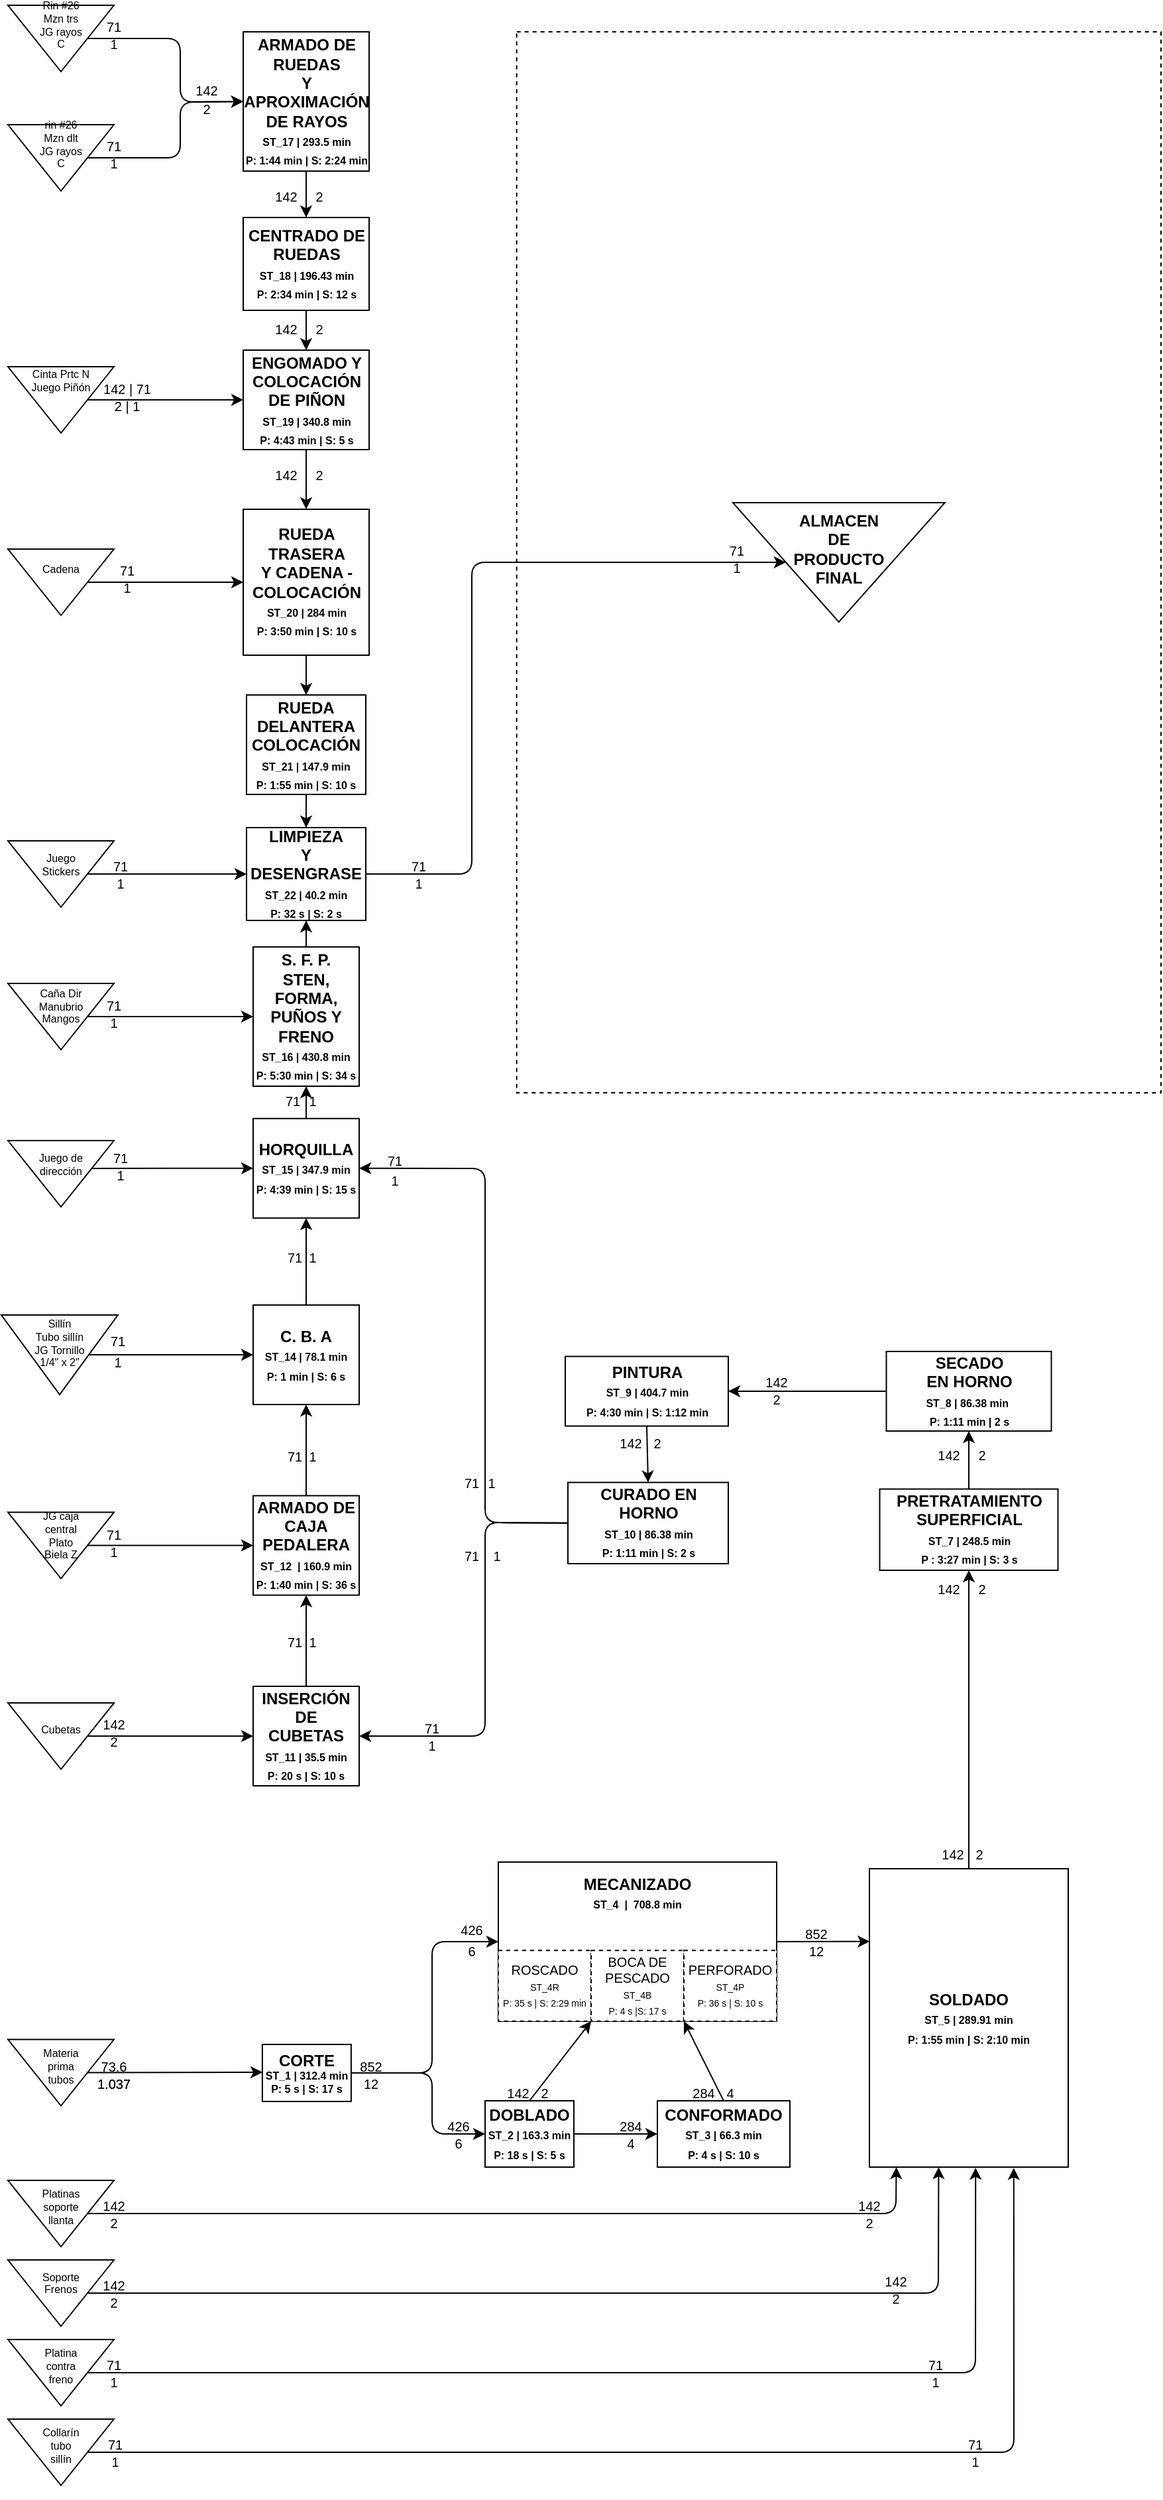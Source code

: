 <mxfile version="14.8.6" type="device"><diagram id="nn09dVtPtO_RdGGUCHOE" name="Page-1"><mxGraphModel dx="677" dy="390" grid="1" gridSize="10" guides="1" tooltips="1" connect="1" arrows="1" fold="1" page="1" pageScale="1" pageWidth="950" pageHeight="2000" math="0" shadow="0"><root><mxCell id="0"/><mxCell id="1" parent="0"/><mxCell id="mdoL7X3gb5Sx83lqv6_T-29" value="&lt;div&gt;PRETRATAMIENTO&lt;/div&gt;&lt;div&gt;SUPERFICIAL&lt;/div&gt;&lt;div&gt;&lt;font style=&quot;font-size: 8px&quot;&gt;ST_7 | 248.5 min&lt;br&gt;&lt;/font&gt;&lt;/div&gt;&lt;div&gt;&lt;font style=&quot;font-size: 8px&quot;&gt;P : 3:27 min | S: 3 s&lt;br&gt;&lt;/font&gt;&lt;/div&gt;" style="rounded=0;whiteSpace=wrap;html=1;fontStyle=1" parent="1" vertex="1"><mxGeometry x="697.75" y="1158.75" width="134.5" height="61.25" as="geometry"/></mxCell><mxCell id="mdoL7X3gb5Sx83lqv6_T-31" value="&lt;div&gt;SECADO &lt;br&gt;&lt;/div&gt;&lt;div&gt;EN HORNO&lt;/div&gt;&lt;div&gt;&lt;font style=&quot;font-size: 8px&quot;&gt;ST_8 | 86.38 min&lt;/font&gt;&lt;span style=&quot;white-space: pre&quot;&gt; &lt;/span&gt;&lt;span style=&quot;white-space: pre&quot;&gt;&lt;/span&gt;&lt;br&gt;&lt;/div&gt;&lt;div&gt;&lt;font style=&quot;font-size: 8px&quot;&gt;P: 1:11 min | 2 s&lt;br&gt;&lt;/font&gt;&lt;/div&gt;" style="rounded=0;whiteSpace=wrap;html=1;fontStyle=1" parent="1" vertex="1"><mxGeometry x="702.75" y="1055" width="124.5" height="60" as="geometry"/></mxCell><mxCell id="mdoL7X3gb5Sx83lqv6_T-33" value="&lt;div&gt;PINTURA&lt;/div&gt;&lt;div&gt;&lt;font style=&quot;font-size: 8px&quot;&gt;ST_9 | 404.7 min&lt;/font&gt;&lt;/div&gt;&lt;div&gt;&lt;font style=&quot;font-size: 8px&quot;&gt;P: 4:30 min | S: 1:12 min&lt;br&gt;&lt;/font&gt;&lt;/div&gt;" style="rounded=0;whiteSpace=wrap;html=1;fontStyle=1" parent="1" vertex="1"><mxGeometry x="460.5" y="1058.75" width="123" height="52.5" as="geometry"/></mxCell><mxCell id="mdoL7X3gb5Sx83lqv6_T-34" value="&lt;div&gt;CURADO EN HORNO&lt;/div&gt;&lt;div&gt;&lt;font style=&quot;font-size: 8px&quot;&gt;ST_10 | 86.38 min &lt;br&gt;&lt;/font&gt;&lt;/div&gt;&lt;div&gt;&lt;font style=&quot;font-size: 8px&quot;&gt;P: 1:11 min | S: 2 s&lt;/font&gt;&lt;br&gt;&lt;/div&gt;" style="rounded=0;whiteSpace=wrap;html=1;fontStyle=1" parent="1" vertex="1"><mxGeometry x="462.5" y="1153.76" width="121" height="61.24" as="geometry"/></mxCell><mxCell id="mdoL7X3gb5Sx83lqv6_T-37" value="&lt;div&gt;INSERCIÓN&lt;/div&gt;&lt;div&gt;DE&lt;/div&gt;&lt;div&gt;CUBETAS&lt;br&gt;&lt;/div&gt;&lt;div&gt;&lt;font style=&quot;font-size: 8px&quot;&gt;ST_11 | 35.5 min&lt;/font&gt;&lt;/div&gt;&lt;div&gt;&lt;font style=&quot;font-size: 8px&quot;&gt;P: 20 s | S: 10 s&lt;/font&gt;&lt;br&gt;&lt;/div&gt;" style="rounded=0;whiteSpace=wrap;html=1;fontStyle=1" parent="1" vertex="1"><mxGeometry x="225" y="1307.5" width="80" height="75" as="geometry"/></mxCell><mxCell id="mdoL7X3gb5Sx83lqv6_T-38" value="&lt;div&gt;ARMADO DE&lt;/div&gt;&lt;div&gt;CAJA PEDALERA&lt;br&gt;&lt;/div&gt;&lt;div&gt;&lt;font style=&quot;font-size: 8px&quot;&gt;ST_12&amp;nbsp; | 160.9 min&lt;/font&gt;&lt;/div&gt;&lt;div&gt;&lt;font style=&quot;font-size: 8px&quot;&gt;P: 1:40 min | S: 36 s&lt;/font&gt;&lt;br&gt;&lt;/div&gt;" style="rounded=0;whiteSpace=wrap;html=1;fontStyle=1" parent="1" vertex="1"><mxGeometry x="225" y="1163.75" width="80" height="75" as="geometry"/></mxCell><mxCell id="mdoL7X3gb5Sx83lqv6_T-43" value="&lt;div&gt;C. B. A &lt;br&gt;&lt;/div&gt;&lt;div&gt;&lt;font style=&quot;font-size: 8px&quot;&gt;ST_14 |&lt;/font&gt;&lt;font style=&quot;font-size: 8px&quot;&gt; 78.1 min&lt;/font&gt;&lt;/div&gt;&lt;div&gt;&lt;font style=&quot;font-size: 8px&quot;&gt;P: 1 min | S: 6 s&lt;br&gt;&lt;/font&gt;&lt;/div&gt;" style="rounded=0;whiteSpace=wrap;html=1;fontStyle=1" parent="1" vertex="1"><mxGeometry x="225" y="1020" width="80" height="75" as="geometry"/></mxCell><mxCell id="3Fs-vMycoZrkCLuWLSyi-307" value="" style="edgeStyle=orthogonalEdgeStyle;rounded=0;orthogonalLoop=1;jettySize=auto;html=1;fontSize=8;" parent="1" source="mdoL7X3gb5Sx83lqv6_T-45" target="mdoL7X3gb5Sx83lqv6_T-47" edge="1"><mxGeometry relative="1" as="geometry"/></mxCell><mxCell id="mdoL7X3gb5Sx83lqv6_T-45" value="HORQUILLA&lt;div&gt;&lt;font style=&quot;font-size: 8px&quot;&gt;ST_15 | 347.9 min&lt;/font&gt;&lt;/div&gt;&lt;div&gt;&lt;font style=&quot;font-size: 8px&quot;&gt;P: 4:39 min | S: 15 s&lt;br&gt;&lt;/font&gt;&lt;/div&gt;" style="rounded=0;whiteSpace=wrap;html=1;fontStyle=1" parent="1" vertex="1"><mxGeometry x="225" y="879.38" width="80" height="75" as="geometry"/></mxCell><mxCell id="mdoL7X3gb5Sx83lqv6_T-47" value="&lt;div&gt;S. F. P. &lt;br&gt;&lt;/div&gt;&lt;div&gt;STEN, FORMA, PUÑOS Y FRENO&lt;br&gt;&lt;/div&gt;&lt;div&gt;&lt;font style=&quot;font-size: 8px&quot;&gt;ST_16 | 430.8 min&lt;/font&gt;&lt;/div&gt;&lt;div&gt;&lt;font style=&quot;font-size: 8px&quot;&gt;P: 5:30 min | S: 34 s&lt;/font&gt;&lt;br&gt;&lt;/div&gt;" style="rounded=0;whiteSpace=wrap;html=1;fontStyle=1" parent="1" vertex="1"><mxGeometry x="225" y="750" width="80" height="105" as="geometry"/></mxCell><mxCell id="mdoL7X3gb5Sx83lqv6_T-49" value="&lt;div&gt;RUEDA TRASERA&lt;/div&gt;&lt;div&gt;Y CADENA - COLOCACIÓN&lt;font style=&quot;font-size: 8px&quot;&gt;&lt;br&gt;&lt;/font&gt;&lt;/div&gt;&lt;div&gt;&lt;font style=&quot;font-size: 8px&quot;&gt;ST_20 | 284 min&lt;br&gt;&lt;/font&gt;&lt;/div&gt;&lt;div&gt;&lt;font style=&quot;font-size: 8px&quot;&gt;P: 3:50 min | S: 10 s&lt;/font&gt;&lt;br&gt;&lt;/div&gt;" style="rounded=0;whiteSpace=wrap;html=1;fontStyle=1" parent="1" vertex="1"><mxGeometry x="217.5" y="420" width="95" height="110" as="geometry"/></mxCell><mxCell id="mdoL7X3gb5Sx83lqv6_T-50" value="&lt;div&gt;RUEDA DELANTERA&lt;/div&gt;&lt;div&gt;COLOCACIÓN&lt;br&gt;&lt;/div&gt;&lt;div&gt;&lt;font style=&quot;font-size: 8px&quot;&gt;ST_21 | 147.9 min&lt;/font&gt;&lt;/div&gt;&lt;div&gt;&lt;font style=&quot;font-size: 8px&quot;&gt;P: 1:55 min | S: 10 s&lt;br&gt;&lt;/font&gt;&lt;/div&gt;" style="rounded=0;whiteSpace=wrap;html=1;fontStyle=1" parent="1" vertex="1"><mxGeometry x="220" y="560" width="90" height="75" as="geometry"/></mxCell><mxCell id="mdoL7X3gb5Sx83lqv6_T-51" value="&lt;div&gt;LIMPIEZA&lt;/div&gt;&lt;div&gt;Y DESENGRASE&lt;br&gt;&lt;/div&gt;&lt;div&gt;&lt;font style=&quot;font-size: 8px&quot;&gt;ST_22 | 40.2 min&lt;/font&gt;&lt;/div&gt;&lt;div&gt;&lt;font style=&quot;font-size: 8px&quot;&gt;P: 32 s | S: 2 s&lt;/font&gt;&lt;br&gt;&lt;/div&gt;" style="rounded=0;whiteSpace=wrap;html=1;fontStyle=1" parent="1" vertex="1"><mxGeometry x="220" y="660" width="90" height="70" as="geometry"/></mxCell><mxCell id="mdoL7X3gb5Sx83lqv6_T-55" value="&lt;div&gt;ARMADO DE RUEDAS&lt;/div&gt;&lt;div&gt;Y APROXIMACIÓN DE RAYOS&lt;br&gt;&lt;/div&gt;&lt;div&gt;&lt;font style=&quot;font-size: 8px&quot;&gt;ST_17 | 293.5 min&lt;/font&gt;&lt;/div&gt;&lt;div&gt;&lt;font style=&quot;font-size: 8px&quot;&gt;P: 1:44 min | S: 2:24 min&lt;/font&gt;&lt;br&gt;&lt;/div&gt;" style="rounded=0;whiteSpace=wrap;html=1;fontStyle=1" parent="1" vertex="1"><mxGeometry x="217.5" y="60" width="95" height="105" as="geometry"/></mxCell><mxCell id="mdoL7X3gb5Sx83lqv6_T-56" value="CENTRADO DE RUEDAS&lt;br&gt;&lt;div&gt;&lt;font style=&quot;font-size: 8px&quot;&gt;ST_18 | 196.43 min&lt;/font&gt;&lt;/div&gt;&lt;div&gt;&lt;font style=&quot;font-size: 8px&quot;&gt;P: 2:34 min | S: 12 s&lt;br&gt;&lt;/font&gt;&lt;/div&gt;" style="rounded=0;whiteSpace=wrap;html=1;fontStyle=1" parent="1" vertex="1"><mxGeometry x="217.5" y="200" width="95" height="70" as="geometry"/></mxCell><mxCell id="mdoL7X3gb5Sx83lqv6_T-57" value="ENGOMADO Y COLOCACIÓN DE PIÑON&lt;br&gt;&lt;div&gt;&lt;font style=&quot;font-size: 8px&quot;&gt;ST_19 | 340.8 min&lt;/font&gt;&lt;/div&gt;&lt;div&gt;&lt;font style=&quot;font-size: 8px&quot;&gt;P: 4:43 min | S: 5 s&lt;/font&gt;&lt;br&gt;&lt;/div&gt;" style="rounded=0;whiteSpace=wrap;html=1;fontStyle=1" parent="1" vertex="1"><mxGeometry x="217.5" y="300" width="95" height="75" as="geometry"/></mxCell><mxCell id="mdoL7X3gb5Sx83lqv6_T-3" value="" style="endArrow=classic;html=1;exitX=0.5;exitY=0;exitDx=0;exitDy=0;entryX=0.002;entryY=0.489;entryDx=0;entryDy=0;entryPerimeter=0;" parent="1" source="mdoL7X3gb5Sx83lqv6_T-1" target="mdoL7X3gb5Sx83lqv6_T-6" edge="1"><mxGeometry width="50" height="50" relative="1" as="geometry"><mxPoint x="130" y="1630" as="sourcePoint"/><mxPoint x="150" y="1625" as="targetPoint"/></mxGeometry></mxCell><mxCell id="3Fs-vMycoZrkCLuWLSyi-10" value="" style="endArrow=classic;html=1;exitX=0.5;exitY=0;exitDx=0;exitDy=0;entryX=0.135;entryY=1;entryDx=0;entryDy=0;entryPerimeter=0;" parent="1" source="3Fs-vMycoZrkCLuWLSyi-9" target="mdoL7X3gb5Sx83lqv6_T-22" edge="1"><mxGeometry width="50" height="50" relative="1" as="geometry"><mxPoint x="240" y="1740" as="sourcePoint"/><mxPoint x="290" y="1690" as="targetPoint"/><Array as="points"><mxPoint x="710" y="1705"/></Array></mxGeometry></mxCell><mxCell id="3Fs-vMycoZrkCLuWLSyi-11" value="" style="endArrow=classic;html=1;exitX=0.5;exitY=0;exitDx=0;exitDy=0;entryX=0.348;entryY=1;entryDx=0;entryDy=0;entryPerimeter=0;" parent="1" source="3Fs-vMycoZrkCLuWLSyi-8" target="mdoL7X3gb5Sx83lqv6_T-22" edge="1"><mxGeometry width="50" height="50" relative="1" as="geometry"><mxPoint x="118.5" y="1795" as="sourcePoint"/><mxPoint x="711" y="1710" as="targetPoint"/><Array as="points"><mxPoint x="742" y="1765"/></Array></mxGeometry></mxCell><mxCell id="3Fs-vMycoZrkCLuWLSyi-13" value="" style="group" parent="1" vertex="1" connectable="0"><mxGeometry x="40" y="1573.75" width="100" height="50" as="geometry"/></mxCell><mxCell id="3Fs-vMycoZrkCLuWLSyi-66" value="" style="group" parent="3Fs-vMycoZrkCLuWLSyi-13" vertex="1" connectable="0"><mxGeometry x="60" y="11.25" width="40" height="35" as="geometry"/></mxCell><mxCell id="3Fs-vMycoZrkCLuWLSyi-67" value="73.6" style="text;html=1;strokeColor=none;fillColor=none;align=center;verticalAlign=middle;whiteSpace=wrap;rounded=0;dashed=1;fontSize=10;" parent="3Fs-vMycoZrkCLuWLSyi-66" vertex="1"><mxGeometry width="40" height="17.5" as="geometry"/></mxCell><mxCell id="3Fs-vMycoZrkCLuWLSyi-68" value="1.037" style="text;html=1;strokeColor=none;fillColor=none;align=center;verticalAlign=middle;whiteSpace=wrap;rounded=0;dashed=1;fontSize=10;" parent="3Fs-vMycoZrkCLuWLSyi-66" vertex="1"><mxGeometry y="17.5" width="40" height="8.75" as="geometry"/></mxCell><mxCell id="3Fs-vMycoZrkCLuWLSyi-72" value="" style="group" parent="3Fs-vMycoZrkCLuWLSyi-13" vertex="1" connectable="0"><mxGeometry width="100" height="50" as="geometry"/></mxCell><mxCell id="mdoL7X3gb5Sx83lqv6_T-1" value="&lt;div style=&quot;font-size: 8px&quot;&gt;&lt;font style=&quot;font-size: 8px&quot;&gt;Materia&lt;/font&gt;&lt;/div&gt;&lt;div style=&quot;font-size: 8px&quot;&gt;&lt;font style=&quot;font-size: 8px&quot;&gt;prima&lt;/font&gt;&lt;/div&gt;&lt;div style=&quot;font-size: 8px&quot;&gt;&lt;font style=&quot;font-size: 8px&quot;&gt;tubos&lt;/font&gt;&lt;/div&gt;&lt;div style=&quot;font-size: 8px&quot;&gt;&lt;font style=&quot;font-size: 8px&quot;&gt;&lt;br&gt;&lt;/font&gt;&lt;/div&gt;" style="triangle;whiteSpace=wrap;html=1;direction=south;" parent="3Fs-vMycoZrkCLuWLSyi-72" vertex="1"><mxGeometry width="80" height="50" as="geometry"/></mxCell><mxCell id="3Fs-vMycoZrkCLuWLSyi-69" value="" style="group" parent="3Fs-vMycoZrkCLuWLSyi-72" vertex="1" connectable="0"><mxGeometry x="60" y="11.25" width="40" height="35" as="geometry"/></mxCell><mxCell id="3Fs-vMycoZrkCLuWLSyi-71" value="1.037" style="text;html=1;strokeColor=none;fillColor=none;align=center;verticalAlign=middle;whiteSpace=wrap;rounded=0;dashed=1;fontSize=10;" parent="3Fs-vMycoZrkCLuWLSyi-69" vertex="1"><mxGeometry y="17.5" width="40" height="8.75" as="geometry"/></mxCell><mxCell id="3Fs-vMycoZrkCLuWLSyi-14" value="" style="endArrow=classic;html=1;exitX=1;exitY=0.5;exitDx=0;exitDy=0;entryX=0;entryY=0.5;entryDx=0;entryDy=0;" parent="1" source="mdoL7X3gb5Sx83lqv6_T-6" target="mdoL7X3gb5Sx83lqv6_T-7" edge="1"><mxGeometry width="50" height="50" relative="1" as="geometry"><mxPoint x="350" y="1595" as="sourcePoint"/><mxPoint x="400" y="1545" as="targetPoint"/><Array as="points"><mxPoint x="360" y="1599"/><mxPoint x="360" y="1645"/></Array></mxGeometry></mxCell><mxCell id="3Fs-vMycoZrkCLuWLSyi-16" value="" style="endArrow=classic;html=1;exitX=1;exitY=0.5;exitDx=0;exitDy=0;entryX=0;entryY=0.5;entryDx=0;entryDy=0;" parent="1" source="mdoL7X3gb5Sx83lqv6_T-6" target="mdoL7X3gb5Sx83lqv6_T-9" edge="1"><mxGeometry width="50" height="50" relative="1" as="geometry"><mxPoint x="380" y="1595" as="sourcePoint"/><mxPoint x="430" y="1545" as="targetPoint"/><Array as="points"><mxPoint x="360" y="1599"/><mxPoint x="360" y="1500"/></Array></mxGeometry></mxCell><mxCell id="3Fs-vMycoZrkCLuWLSyi-39" value="" style="group" parent="1" vertex="1" connectable="0"><mxGeometry x="370" y="1445" width="250" height="120" as="geometry"/></mxCell><mxCell id="mdoL7X3gb5Sx83lqv6_T-13" value="" style="group" parent="3Fs-vMycoZrkCLuWLSyi-39" vertex="1" connectable="0"><mxGeometry x="40" y="-5" width="210" height="120" as="geometry"/></mxCell><mxCell id="mdoL7X3gb5Sx83lqv6_T-9" value="&lt;table&gt;&lt;tbody&gt;&lt;tr&gt;&lt;td&gt;&lt;b&gt;&lt;br&gt;&lt;/b&gt;&lt;/td&gt;&lt;td&gt;&lt;b&gt;MECANIZADO&lt;/b&gt;&lt;br&gt;&lt;font size=&quot;1&quot;&gt;&lt;b style=&quot;font-size: 8px&quot;&gt;ST_4&amp;nbsp; |&amp;nbsp; 708.8 min&lt;br&gt;&lt;/b&gt;&lt;/font&gt;&lt;/td&gt;&lt;td&gt;&lt;b&gt;&lt;br&gt;&lt;/b&gt;&lt;/td&gt;&lt;/tr&gt;&lt;tr&gt;&lt;td&gt;&lt;b&gt;&lt;br&gt;&lt;/b&gt;&lt;/td&gt;&lt;td&gt;&lt;b&gt;&lt;br&gt;&lt;/b&gt;&lt;/td&gt;&lt;td&gt;&lt;b&gt;&lt;br&gt;&lt;/b&gt;&lt;/td&gt;&lt;/tr&gt;&lt;/tbody&gt;&lt;/table&gt;&lt;p&gt;&lt;/p&gt;" style="rounded=0;whiteSpace=wrap;html=1;align=center;verticalAlign=top;" parent="mdoL7X3gb5Sx83lqv6_T-13" vertex="1"><mxGeometry width="210" height="120" as="geometry"/></mxCell><mxCell id="mdoL7X3gb5Sx83lqv6_T-10" value="&lt;div&gt;ROSCADO&lt;/div&gt;&lt;div&gt;&lt;font style=&quot;font-size: 7px&quot;&gt;ST_4R&lt;/font&gt;&lt;/div&gt;&lt;div&gt;&lt;font style=&quot;font-size: 7px&quot;&gt;P: 35 s | S: 2:29 min&lt;br&gt;&lt;/font&gt;&lt;/div&gt;" style="rounded=0;whiteSpace=wrap;html=1;fontSize=10;dashed=1;" parent="mdoL7X3gb5Sx83lqv6_T-13" vertex="1"><mxGeometry y="66.667" width="70" height="53.333" as="geometry"/></mxCell><mxCell id="mdoL7X3gb5Sx83lqv6_T-11" value="&lt;div&gt;BOCA DE PESCADO&lt;/div&gt;&lt;div&gt;&lt;font style=&quot;font-size: 7px&quot;&gt;ST_4B&lt;/font&gt;&lt;/div&gt;&lt;div&gt;&lt;font style=&quot;font-size: 7px&quot;&gt;P: 4 s |S: 17 s&lt;br&gt;&lt;/font&gt;&lt;/div&gt;" style="rounded=0;whiteSpace=wrap;html=1;fontSize=10;dashed=1;" parent="mdoL7X3gb5Sx83lqv6_T-13" vertex="1"><mxGeometry x="70" y="66.665" width="70" height="53.335" as="geometry"/></mxCell><mxCell id="mdoL7X3gb5Sx83lqv6_T-12" value="&lt;div&gt;PERFORADO&lt;/div&gt;&lt;div&gt;&lt;font style=&quot;font-size: 7px&quot;&gt;ST_4P&lt;br&gt;&lt;/font&gt;&lt;/div&gt;&lt;div&gt;&lt;font style=&quot;font-size: 7px&quot;&gt;P: 36 s | S: 10 s&lt;br&gt;&lt;/font&gt;&lt;/div&gt;" style="rounded=0;whiteSpace=wrap;html=1;fontSize=10;dashed=1;" parent="mdoL7X3gb5Sx83lqv6_T-13" vertex="1"><mxGeometry x="140" y="66.667" width="70" height="53.333" as="geometry"/></mxCell><mxCell id="3Fs-vMycoZrkCLuWLSyi-53" value="" style="group" parent="3Fs-vMycoZrkCLuWLSyi-39" vertex="1" connectable="0"><mxGeometry y="35.001" width="40" height="42.778" as="geometry"/></mxCell><mxCell id="3Fs-vMycoZrkCLuWLSyi-54" value="426" style="text;html=1;strokeColor=none;fillColor=none;align=center;verticalAlign=middle;whiteSpace=wrap;rounded=0;dashed=1;fontSize=10;" parent="3Fs-vMycoZrkCLuWLSyi-53" vertex="1"><mxGeometry width="40" height="21.389" as="geometry"/></mxCell><mxCell id="3Fs-vMycoZrkCLuWLSyi-55" value="6" style="text;html=1;strokeColor=none;fillColor=none;align=center;verticalAlign=middle;whiteSpace=wrap;rounded=0;dashed=1;fontSize=10;" parent="3Fs-vMycoZrkCLuWLSyi-53" vertex="1"><mxGeometry y="21.389" width="40" height="10.694" as="geometry"/></mxCell><mxCell id="3Fs-vMycoZrkCLuWLSyi-40" value="" style="endArrow=classic;html=1;fontSize=10;exitX=1;exitY=0.5;exitDx=0;exitDy=0;entryX=0;entryY=0.5;entryDx=0;entryDy=0;" parent="1" source="mdoL7X3gb5Sx83lqv6_T-7" target="mdoL7X3gb5Sx83lqv6_T-8" edge="1"><mxGeometry width="50" height="50" relative="1" as="geometry"><mxPoint x="480" y="1640" as="sourcePoint"/><mxPoint x="530" y="1590" as="targetPoint"/></mxGeometry></mxCell><mxCell id="3Fs-vMycoZrkCLuWLSyi-61" value="" style="group" parent="1" vertex="1" connectable="0"><mxGeometry x="490" y="1620" width="140" height="50" as="geometry"/></mxCell><mxCell id="mdoL7X3gb5Sx83lqv6_T-8" value="&lt;div&gt;CONFORMADO&lt;/div&gt;&lt;div&gt;&lt;font style=&quot;font-size: 8px&quot;&gt;ST_3 | 66.3 min&lt;/font&gt;&lt;/div&gt;&lt;div&gt;&lt;font style=&quot;font-size: 8px&quot;&gt;P: 4 s | S: 10 s&lt;br&gt;&lt;/font&gt;&lt;/div&gt;" style="rounded=0;whiteSpace=wrap;html=1;fontStyle=1" parent="3Fs-vMycoZrkCLuWLSyi-61" vertex="1"><mxGeometry x="40" width="100" height="50" as="geometry"/></mxCell><mxCell id="3Fs-vMycoZrkCLuWLSyi-47" value="" style="group" parent="3Fs-vMycoZrkCLuWLSyi-61" vertex="1" connectable="0"><mxGeometry y="10" width="40" height="35" as="geometry"/></mxCell><mxCell id="3Fs-vMycoZrkCLuWLSyi-48" value="284" style="text;html=1;strokeColor=none;fillColor=none;align=center;verticalAlign=middle;whiteSpace=wrap;rounded=0;dashed=1;fontSize=10;" parent="3Fs-vMycoZrkCLuWLSyi-47" vertex="1"><mxGeometry width="40" height="17.5" as="geometry"/></mxCell><mxCell id="3Fs-vMycoZrkCLuWLSyi-49" value="4" style="text;html=1;strokeColor=none;fillColor=none;align=center;verticalAlign=middle;whiteSpace=wrap;rounded=0;dashed=1;fontSize=10;" parent="3Fs-vMycoZrkCLuWLSyi-47" vertex="1"><mxGeometry y="17.5" width="40" height="8.75" as="geometry"/></mxCell><mxCell id="3Fs-vMycoZrkCLuWLSyi-80" value="" style="endArrow=classic;html=1;fontSize=10;exitX=0.5;exitY=0;exitDx=0;exitDy=0;entryX=1;entryY=1;entryDx=0;entryDy=0;" parent="1" source="mdoL7X3gb5Sx83lqv6_T-7" target="mdoL7X3gb5Sx83lqv6_T-10" edge="1"><mxGeometry width="50" height="50" relative="1" as="geometry"><mxPoint x="440" y="1590" as="sourcePoint"/><mxPoint x="490" y="1540" as="targetPoint"/></mxGeometry></mxCell><mxCell id="3Fs-vMycoZrkCLuWLSyi-81" value="" style="endArrow=classic;html=1;fontSize=10;entryX=1;entryY=1;entryDx=0;entryDy=0;exitX=0.5;exitY=0;exitDx=0;exitDy=0;" parent="1" source="mdoL7X3gb5Sx83lqv6_T-8" target="mdoL7X3gb5Sx83lqv6_T-11" edge="1"><mxGeometry width="50" height="50" relative="1" as="geometry"><mxPoint x="470" y="1605" as="sourcePoint"/><mxPoint x="520" y="1555" as="targetPoint"/></mxGeometry></mxCell><mxCell id="3Fs-vMycoZrkCLuWLSyi-90" value="" style="group" parent="1" vertex="1" connectable="0"><mxGeometry x="360" y="1610" width="110" height="60" as="geometry"/></mxCell><mxCell id="3Fs-vMycoZrkCLuWLSyi-28" value="" style="group" parent="3Fs-vMycoZrkCLuWLSyi-90" vertex="1" connectable="0"><mxGeometry y="10" width="110" height="50.0" as="geometry"/></mxCell><mxCell id="3Fs-vMycoZrkCLuWLSyi-60" value="" style="group" parent="3Fs-vMycoZrkCLuWLSyi-28" vertex="1" connectable="0"><mxGeometry width="107" height="50" as="geometry"/></mxCell><mxCell id="mdoL7X3gb5Sx83lqv6_T-7" value="&lt;div&gt;DOBLADO&lt;/div&gt;&lt;div&gt;&lt;font style=&quot;font-size: 8px&quot;&gt;ST_2 | 163.3 min&lt;/font&gt;&lt;/div&gt;&lt;div&gt;&lt;font style=&quot;font-size: 8px&quot;&gt;P: 18 s | S: 5 s&lt;/font&gt;&lt;br&gt;&lt;/div&gt;" style="rounded=0;whiteSpace=wrap;html=1;fontStyle=1" parent="3Fs-vMycoZrkCLuWLSyi-60" vertex="1"><mxGeometry x="40" width="67" height="50" as="geometry"/></mxCell><mxCell id="3Fs-vMycoZrkCLuWLSyi-50" value="" style="group" parent="3Fs-vMycoZrkCLuWLSyi-60" vertex="1" connectable="0"><mxGeometry y="10" width="40" height="35" as="geometry"/></mxCell><mxCell id="3Fs-vMycoZrkCLuWLSyi-51" value="426" style="text;html=1;strokeColor=none;fillColor=none;align=center;verticalAlign=middle;whiteSpace=wrap;rounded=0;dashed=1;fontSize=10;" parent="3Fs-vMycoZrkCLuWLSyi-50" vertex="1"><mxGeometry width="40" height="17.5" as="geometry"/></mxCell><mxCell id="3Fs-vMycoZrkCLuWLSyi-52" value="6" style="text;html=1;strokeColor=none;fillColor=none;align=center;verticalAlign=middle;whiteSpace=wrap;rounded=0;dashed=1;fontSize=10;" parent="3Fs-vMycoZrkCLuWLSyi-50" vertex="1"><mxGeometry y="17.5" width="40" height="8.75" as="geometry"/></mxCell><mxCell id="3Fs-vMycoZrkCLuWLSyi-87" value="" style="group" parent="3Fs-vMycoZrkCLuWLSyi-90" vertex="1" connectable="0"><mxGeometry x="40" width="70" height="8.75" as="geometry"/></mxCell><mxCell id="3Fs-vMycoZrkCLuWLSyi-88" value="2" style="text;html=1;strokeColor=none;fillColor=none;align=center;verticalAlign=middle;whiteSpace=wrap;rounded=0;dashed=1;fontSize=10;" parent="3Fs-vMycoZrkCLuWLSyi-87" vertex="1"><mxGeometry x="40" width="10" height="8.75" as="geometry"/></mxCell><mxCell id="3Fs-vMycoZrkCLuWLSyi-89" value="142" style="text;html=1;strokeColor=none;fillColor=none;align=center;verticalAlign=middle;whiteSpace=wrap;rounded=0;dashed=1;fontSize=10;" parent="3Fs-vMycoZrkCLuWLSyi-87" vertex="1"><mxGeometry x="10" width="30" height="8.75" as="geometry"/></mxCell><mxCell id="3Fs-vMycoZrkCLuWLSyi-91" value="" style="group" parent="1" vertex="1" connectable="0"><mxGeometry x="540" y="1610" width="70" height="8.75" as="geometry"/></mxCell><mxCell id="3Fs-vMycoZrkCLuWLSyi-92" value="4" style="text;html=1;strokeColor=none;fillColor=none;align=center;verticalAlign=middle;whiteSpace=wrap;rounded=0;dashed=1;fontSize=10;" parent="3Fs-vMycoZrkCLuWLSyi-91" vertex="1"><mxGeometry x="40" width="10" height="8.75" as="geometry"/></mxCell><mxCell id="3Fs-vMycoZrkCLuWLSyi-93" value="284" style="text;html=1;strokeColor=none;fillColor=none;align=center;verticalAlign=middle;whiteSpace=wrap;rounded=0;dashed=1;fontSize=10;" parent="3Fs-vMycoZrkCLuWLSyi-91" vertex="1"><mxGeometry x="10" width="30" height="8.75" as="geometry"/></mxCell><mxCell id="3Fs-vMycoZrkCLuWLSyi-96" value="" style="endArrow=classic;html=1;fontSize=10;exitX=1;exitY=0.5;exitDx=0;exitDy=0;entryX=0.001;entryY=0.244;entryDx=0;entryDy=0;entryPerimeter=0;" parent="1" source="mdoL7X3gb5Sx83lqv6_T-9" target="mdoL7X3gb5Sx83lqv6_T-22" edge="1"><mxGeometry width="50" height="50" relative="1" as="geometry"><mxPoint x="670" y="1490" as="sourcePoint"/><mxPoint x="720" y="1440" as="targetPoint"/></mxGeometry></mxCell><mxCell id="3Fs-vMycoZrkCLuWLSyi-117" value="" style="group" parent="1" vertex="1" connectable="0"><mxGeometry x="40" y="1740" width="100" height="50" as="geometry"/></mxCell><mxCell id="3Fs-vMycoZrkCLuWLSyi-8" value="&lt;div style=&quot;font-size: 8px&quot;&gt;&lt;br&gt;&lt;/div&gt;&lt;div style=&quot;font-size: 8px&quot;&gt;Soporte&lt;/div&gt;&lt;div style=&quot;font-size: 8px&quot;&gt; Frenos&lt;/div&gt;&lt;br&gt;&lt;div style=&quot;font-size: 8px&quot;&gt;&lt;font style=&quot;font-size: 8px&quot;&gt;&lt;br&gt;&lt;/font&gt;&lt;/div&gt;" style="triangle;whiteSpace=wrap;html=1;direction=south;" parent="3Fs-vMycoZrkCLuWLSyi-117" vertex="1"><mxGeometry width="80" height="50" as="geometry"/></mxCell><mxCell id="3Fs-vMycoZrkCLuWLSyi-76" value="" style="group" parent="3Fs-vMycoZrkCLuWLSyi-117" vertex="1" connectable="0"><mxGeometry x="60" y="10" width="40" height="35" as="geometry"/></mxCell><mxCell id="3Fs-vMycoZrkCLuWLSyi-77" value="142" style="text;html=1;strokeColor=none;fillColor=none;align=center;verticalAlign=middle;whiteSpace=wrap;rounded=0;dashed=1;fontSize=10;" parent="3Fs-vMycoZrkCLuWLSyi-76" vertex="1"><mxGeometry width="40" height="17.5" as="geometry"/></mxCell><mxCell id="3Fs-vMycoZrkCLuWLSyi-78" value="2" style="text;html=1;strokeColor=none;fillColor=none;align=center;verticalAlign=middle;whiteSpace=wrap;rounded=0;dashed=1;fontSize=10;" parent="3Fs-vMycoZrkCLuWLSyi-76" vertex="1"><mxGeometry y="17.5" width="40" height="8.75" as="geometry"/></mxCell><mxCell id="3Fs-vMycoZrkCLuWLSyi-118" value="" style="group" parent="1" vertex="1" connectable="0"><mxGeometry x="40" y="1680" width="100" height="50" as="geometry"/></mxCell><mxCell id="3Fs-vMycoZrkCLuWLSyi-9" value="&lt;div style=&quot;font-size: 8px&quot;&gt;&lt;font style=&quot;font-size: 8px&quot;&gt;Platinas&lt;/font&gt;&lt;/div&gt;&lt;div style=&quot;font-size: 8px&quot;&gt;&lt;font style=&quot;font-size: 8px&quot;&gt;soporte&lt;/font&gt;&lt;/div&gt;&lt;div style=&quot;font-size: 8px&quot;&gt;&lt;font style=&quot;font-size: 8px&quot;&gt;llanta&lt;/font&gt;&lt;/div&gt;&lt;div style=&quot;font-size: 8px&quot;&gt;&lt;font style=&quot;font-size: 8px&quot;&gt;&lt;br&gt;&lt;/font&gt;&lt;/div&gt;" style="triangle;whiteSpace=wrap;html=1;direction=south;" parent="3Fs-vMycoZrkCLuWLSyi-118" vertex="1"><mxGeometry width="80" height="50" as="geometry"/></mxCell><mxCell id="3Fs-vMycoZrkCLuWLSyi-73" value="" style="group" parent="3Fs-vMycoZrkCLuWLSyi-118" vertex="1" connectable="0"><mxGeometry x="60" y="10" width="40" height="35" as="geometry"/></mxCell><mxCell id="3Fs-vMycoZrkCLuWLSyi-74" value="142" style="text;html=1;strokeColor=none;fillColor=none;align=center;verticalAlign=middle;whiteSpace=wrap;rounded=0;dashed=1;fontSize=10;" parent="3Fs-vMycoZrkCLuWLSyi-73" vertex="1"><mxGeometry width="40" height="17.5" as="geometry"/></mxCell><mxCell id="3Fs-vMycoZrkCLuWLSyi-75" value="2" style="text;html=1;strokeColor=none;fillColor=none;align=center;verticalAlign=middle;whiteSpace=wrap;rounded=0;dashed=1;fontSize=10;" parent="3Fs-vMycoZrkCLuWLSyi-73" vertex="1"><mxGeometry y="17.5" width="40" height="8.75" as="geometry"/></mxCell><mxCell id="3Fs-vMycoZrkCLuWLSyi-119" value="" style="group" parent="1" vertex="1" connectable="0"><mxGeometry x="670" y="1690" width="40" height="35" as="geometry"/></mxCell><mxCell id="3Fs-vMycoZrkCLuWLSyi-120" value="142" style="text;html=1;strokeColor=none;fillColor=none;align=center;verticalAlign=middle;whiteSpace=wrap;rounded=0;dashed=1;fontSize=10;" parent="3Fs-vMycoZrkCLuWLSyi-119" vertex="1"><mxGeometry width="40" height="17.5" as="geometry"/></mxCell><mxCell id="3Fs-vMycoZrkCLuWLSyi-121" value="2" style="text;html=1;strokeColor=none;fillColor=none;align=center;verticalAlign=middle;whiteSpace=wrap;rounded=0;dashed=1;fontSize=10;" parent="3Fs-vMycoZrkCLuWLSyi-119" vertex="1"><mxGeometry y="17.5" width="40" height="8.75" as="geometry"/></mxCell><mxCell id="3Fs-vMycoZrkCLuWLSyi-122" value="" style="group" parent="1" vertex="1" connectable="0"><mxGeometry x="690" y="1747.5" width="40" height="35" as="geometry"/></mxCell><mxCell id="3Fs-vMycoZrkCLuWLSyi-123" value="142" style="text;html=1;strokeColor=none;fillColor=none;align=center;verticalAlign=middle;whiteSpace=wrap;rounded=0;dashed=1;fontSize=10;" parent="3Fs-vMycoZrkCLuWLSyi-122" vertex="1"><mxGeometry width="40" height="17.5" as="geometry"/></mxCell><mxCell id="3Fs-vMycoZrkCLuWLSyi-124" value="2" style="text;html=1;strokeColor=none;fillColor=none;align=center;verticalAlign=middle;whiteSpace=wrap;rounded=0;dashed=1;fontSize=10;" parent="3Fs-vMycoZrkCLuWLSyi-122" vertex="1"><mxGeometry y="17.5" width="40" height="8.75" as="geometry"/></mxCell><mxCell id="3Fs-vMycoZrkCLuWLSyi-125" value="" style="group" parent="1" vertex="1" connectable="0"><mxGeometry x="40" y="1800" width="100" height="50" as="geometry"/></mxCell><mxCell id="3Fs-vMycoZrkCLuWLSyi-126" value="&lt;div style=&quot;font-size: 8px&quot;&gt;P&lt;font style=&quot;font-size: 8px&quot;&gt;latina&lt;/font&gt;&lt;/div&gt;&lt;div style=&quot;font-size: 8px&quot;&gt;&lt;font style=&quot;font-size: 8px&quot;&gt;contra&lt;/font&gt;&lt;/div&gt;&lt;div style=&quot;font-size: 8px&quot;&gt;&lt;font style=&quot;font-size: 8px&quot;&gt;freno&lt;br&gt;&lt;/font&gt;&lt;/div&gt;&lt;div style=&quot;font-size: 8px&quot;&gt;&lt;font style=&quot;font-size: 8px&quot;&gt;&lt;br&gt;&lt;/font&gt;&lt;/div&gt;" style="triangle;whiteSpace=wrap;html=1;direction=south;" parent="3Fs-vMycoZrkCLuWLSyi-125" vertex="1"><mxGeometry width="80" height="50" as="geometry"/></mxCell><mxCell id="3Fs-vMycoZrkCLuWLSyi-127" value="" style="group" parent="3Fs-vMycoZrkCLuWLSyi-125" vertex="1" connectable="0"><mxGeometry x="60" y="10" width="40" height="35" as="geometry"/></mxCell><mxCell id="3Fs-vMycoZrkCLuWLSyi-128" value="71" style="text;html=1;strokeColor=none;fillColor=none;align=center;verticalAlign=middle;whiteSpace=wrap;rounded=0;dashed=1;fontSize=10;" parent="3Fs-vMycoZrkCLuWLSyi-127" vertex="1"><mxGeometry width="40" height="17.5" as="geometry"/></mxCell><mxCell id="3Fs-vMycoZrkCLuWLSyi-129" value="1" style="text;html=1;strokeColor=none;fillColor=none;align=center;verticalAlign=middle;whiteSpace=wrap;rounded=0;dashed=1;fontSize=10;" parent="3Fs-vMycoZrkCLuWLSyi-127" vertex="1"><mxGeometry y="17.5" width="40" height="8.75" as="geometry"/></mxCell><mxCell id="3Fs-vMycoZrkCLuWLSyi-136" value="" style="endArrow=classic;html=1;fontSize=10;exitX=0.5;exitY=0;exitDx=0;exitDy=0;entryX=0.534;entryY=1.002;entryDx=0;entryDy=0;entryPerimeter=0;" parent="1" source="3Fs-vMycoZrkCLuWLSyi-126" target="mdoL7X3gb5Sx83lqv6_T-22" edge="1"><mxGeometry width="50" height="50" relative="1" as="geometry"><mxPoint x="250" y="1870" as="sourcePoint"/><mxPoint x="300" y="1820" as="targetPoint"/><Array as="points"><mxPoint x="770" y="1825"/></Array></mxGeometry></mxCell><mxCell id="3Fs-vMycoZrkCLuWLSyi-138" value="" style="group" parent="1" vertex="1" connectable="0"><mxGeometry x="720" y="1810" width="40" height="35" as="geometry"/></mxCell><mxCell id="3Fs-vMycoZrkCLuWLSyi-139" value="71" style="text;html=1;strokeColor=none;fillColor=none;align=center;verticalAlign=middle;whiteSpace=wrap;rounded=0;dashed=1;fontSize=10;" parent="3Fs-vMycoZrkCLuWLSyi-138" vertex="1"><mxGeometry width="40" height="17.5" as="geometry"/></mxCell><mxCell id="3Fs-vMycoZrkCLuWLSyi-140" value="1" style="text;html=1;strokeColor=none;fillColor=none;align=center;verticalAlign=middle;whiteSpace=wrap;rounded=0;dashed=1;fontSize=10;" parent="3Fs-vMycoZrkCLuWLSyi-138" vertex="1"><mxGeometry y="17.5" width="40" height="8.75" as="geometry"/></mxCell><mxCell id="3Fs-vMycoZrkCLuWLSyi-146" value="" style="group" parent="1" vertex="1" connectable="0"><mxGeometry x="718.25" y="1430" width="70" height="8.75" as="geometry"/></mxCell><mxCell id="3Fs-vMycoZrkCLuWLSyi-147" value="2" style="text;html=1;strokeColor=none;fillColor=none;align=center;verticalAlign=middle;whiteSpace=wrap;rounded=0;dashed=1;fontSize=10;" parent="3Fs-vMycoZrkCLuWLSyi-146" vertex="1"><mxGeometry x="50" width="10" height="8.75" as="geometry"/></mxCell><mxCell id="3Fs-vMycoZrkCLuWLSyi-148" value="142" style="text;html=1;strokeColor=none;fillColor=none;align=center;verticalAlign=middle;whiteSpace=wrap;rounded=0;dashed=1;fontSize=10;" parent="3Fs-vMycoZrkCLuWLSyi-146" vertex="1"><mxGeometry x="15" width="40" height="8.75" as="geometry"/></mxCell><mxCell id="3Fs-vMycoZrkCLuWLSyi-155" value="" style="group" parent="1" vertex="1" connectable="0"><mxGeometry x="630" y="1445" width="210" height="225" as="geometry"/></mxCell><mxCell id="mdoL7X3gb5Sx83lqv6_T-22" value="&lt;div&gt;SOLDADO&lt;/div&gt;&lt;div&gt;&lt;font style=&quot;font-size: 8px&quot;&gt;ST_5 | 289.91 min&lt;/font&gt;&lt;/div&gt;&lt;div&gt;&lt;font style=&quot;font-size: 8px&quot;&gt;P: 1:55 min | S: 2:10 min&lt;br&gt;&lt;/font&gt;&lt;/div&gt;" style="rounded=0;whiteSpace=wrap;html=1;fontStyle=1" parent="3Fs-vMycoZrkCLuWLSyi-155" vertex="1"><mxGeometry x="60" width="150" height="225" as="geometry"/></mxCell><mxCell id="3Fs-vMycoZrkCLuWLSyi-97" value="" style="group" parent="3Fs-vMycoZrkCLuWLSyi-155" vertex="1" connectable="0"><mxGeometry y="40" width="40" height="35" as="geometry"/></mxCell><mxCell id="3Fs-vMycoZrkCLuWLSyi-98" value="&lt;div&gt;852&lt;/div&gt;" style="text;html=1;strokeColor=none;fillColor=none;align=center;verticalAlign=middle;whiteSpace=wrap;rounded=0;dashed=1;fontSize=10;" parent="3Fs-vMycoZrkCLuWLSyi-97" vertex="1"><mxGeometry width="40" height="17.5" as="geometry"/></mxCell><mxCell id="3Fs-vMycoZrkCLuWLSyi-99" value="12" style="text;html=1;strokeColor=none;fillColor=none;align=center;verticalAlign=middle;whiteSpace=wrap;rounded=0;dashed=1;fontSize=10;" parent="3Fs-vMycoZrkCLuWLSyi-97" vertex="1"><mxGeometry y="17.5" width="40" height="8.75" as="geometry"/></mxCell><mxCell id="3Fs-vMycoZrkCLuWLSyi-166" value="" style="endArrow=classic;html=1;fontSize=10;exitX=0.5;exitY=0;exitDx=0;exitDy=0;entryX=0.5;entryY=1;entryDx=0;entryDy=0;" parent="1" source="mdoL7X3gb5Sx83lqv6_T-22" target="mdoL7X3gb5Sx83lqv6_T-29" edge="1"><mxGeometry width="50" height="50" relative="1" as="geometry"><mxPoint x="610" y="1360" as="sourcePoint"/><mxPoint x="660" y="1310" as="targetPoint"/></mxGeometry></mxCell><mxCell id="3Fs-vMycoZrkCLuWLSyi-192" value="" style="group" parent="1" vertex="1" connectable="0"><mxGeometry x="50" y="1870" width="100" height="50" as="geometry"/></mxCell><mxCell id="3Fs-vMycoZrkCLuWLSyi-194" value="" style="group" parent="3Fs-vMycoZrkCLuWLSyi-192" vertex="1" connectable="0"><mxGeometry x="51" width="40" height="35" as="geometry"/></mxCell><mxCell id="3Fs-vMycoZrkCLuWLSyi-195" value="71" style="text;html=1;strokeColor=none;fillColor=none;align=center;verticalAlign=middle;whiteSpace=wrap;rounded=0;dashed=1;fontSize=10;" parent="3Fs-vMycoZrkCLuWLSyi-194" vertex="1"><mxGeometry width="40" height="17.5" as="geometry"/></mxCell><mxCell id="3Fs-vMycoZrkCLuWLSyi-196" value="1" style="text;html=1;strokeColor=none;fillColor=none;align=center;verticalAlign=middle;whiteSpace=wrap;rounded=0;dashed=1;fontSize=10;" parent="3Fs-vMycoZrkCLuWLSyi-194" vertex="1"><mxGeometry y="17.5" width="40" height="8.75" as="geometry"/></mxCell><mxCell id="3Fs-vMycoZrkCLuWLSyi-193" value="&lt;div style=&quot;font-size: 8px&quot;&gt;&lt;font style=&quot;font-size: 8px&quot;&gt;Collarín &lt;br&gt;&lt;/font&gt;&lt;/div&gt;&lt;div style=&quot;font-size: 8px&quot;&gt;&lt;font style=&quot;font-size: 8px&quot;&gt;tubo &lt;br&gt;&lt;/font&gt;&lt;/div&gt;&lt;div style=&quot;font-size: 8px&quot;&gt;&lt;font style=&quot;font-size: 8px&quot;&gt;sillín&lt;/font&gt;&lt;/div&gt;&lt;div style=&quot;font-size: 8px&quot;&gt;&lt;font style=&quot;font-size: 8px&quot;&gt;&lt;br&gt;&lt;/font&gt;&lt;/div&gt;" style="triangle;whiteSpace=wrap;html=1;direction=south;" parent="1" vertex="1"><mxGeometry x="40" y="1860" width="80" height="50" as="geometry"/></mxCell><mxCell id="3Fs-vMycoZrkCLuWLSyi-197" value="" style="endArrow=classic;html=1;fontSize=10;exitX=0.5;exitY=0;exitDx=0;exitDy=0;entryX=0.726;entryY=1.003;entryDx=0;entryDy=0;entryPerimeter=0;" parent="1" source="3Fs-vMycoZrkCLuWLSyi-193" target="mdoL7X3gb5Sx83lqv6_T-22" edge="1"><mxGeometry width="50" height="50" relative="1" as="geometry"><mxPoint x="180" y="1970" as="sourcePoint"/><mxPoint x="820" y="1700" as="targetPoint"/><Array as="points"><mxPoint x="799" y="1885"/></Array></mxGeometry></mxCell><mxCell id="3Fs-vMycoZrkCLuWLSyi-201" value="" style="group" parent="1" vertex="1" connectable="0"><mxGeometry x="750" y="1870" width="40" height="35" as="geometry"/></mxCell><mxCell id="3Fs-vMycoZrkCLuWLSyi-202" value="71" style="text;html=1;strokeColor=none;fillColor=none;align=center;verticalAlign=middle;whiteSpace=wrap;rounded=0;dashed=1;fontSize=10;" parent="3Fs-vMycoZrkCLuWLSyi-201" vertex="1"><mxGeometry width="40" height="17.5" as="geometry"/></mxCell><mxCell id="3Fs-vMycoZrkCLuWLSyi-203" value="1" style="text;html=1;strokeColor=none;fillColor=none;align=center;verticalAlign=middle;whiteSpace=wrap;rounded=0;dashed=1;fontSize=10;" parent="3Fs-vMycoZrkCLuWLSyi-201" vertex="1"><mxGeometry y="17.5" width="40" height="8.75" as="geometry"/></mxCell><mxCell id="3Fs-vMycoZrkCLuWLSyi-212" value="" style="endArrow=classic;html=1;fontSize=10;exitX=0.5;exitY=0;exitDx=0;exitDy=0;entryX=0.5;entryY=1;entryDx=0;entryDy=0;" parent="1" source="mdoL7X3gb5Sx83lqv6_T-29" target="mdoL7X3gb5Sx83lqv6_T-31" edge="1"><mxGeometry width="50" height="50" relative="1" as="geometry"><mxPoint x="600" y="1160" as="sourcePoint"/><mxPoint x="650" y="1110" as="targetPoint"/></mxGeometry></mxCell><mxCell id="3Fs-vMycoZrkCLuWLSyi-213" value="" style="group" parent="1" vertex="1" connectable="0"><mxGeometry x="730" y="1128.75" width="70" height="8.75" as="geometry"/></mxCell><mxCell id="3Fs-vMycoZrkCLuWLSyi-214" value="2" style="text;html=1;strokeColor=none;fillColor=none;align=center;verticalAlign=middle;whiteSpace=wrap;rounded=0;dashed=1;fontSize=10;" parent="3Fs-vMycoZrkCLuWLSyi-213" vertex="1"><mxGeometry x="30" width="30" height="8.75" as="geometry"/></mxCell><mxCell id="3Fs-vMycoZrkCLuWLSyi-215" value="142" style="text;html=1;strokeColor=none;fillColor=none;align=center;verticalAlign=middle;whiteSpace=wrap;rounded=0;dashed=1;fontSize=10;" parent="3Fs-vMycoZrkCLuWLSyi-213" vertex="1"><mxGeometry width="40" height="8.75" as="geometry"/></mxCell><mxCell id="3Fs-vMycoZrkCLuWLSyi-217" value="" style="endArrow=classic;html=1;fontSize=10;entryX=1;entryY=0.5;entryDx=0;entryDy=0;exitX=0;exitY=0.5;exitDx=0;exitDy=0;" parent="1" source="mdoL7X3gb5Sx83lqv6_T-31" target="mdoL7X3gb5Sx83lqv6_T-33" edge="1"><mxGeometry width="50" height="50" relative="1" as="geometry"><mxPoint x="670" y="1090" as="sourcePoint"/><mxPoint x="720" y="1040" as="targetPoint"/></mxGeometry></mxCell><mxCell id="3Fs-vMycoZrkCLuWLSyi-218" value="" style="endArrow=classic;html=1;fontSize=10;exitX=0.5;exitY=1;exitDx=0;exitDy=0;entryX=0.5;entryY=0;entryDx=0;entryDy=0;" parent="1" source="mdoL7X3gb5Sx83lqv6_T-33" target="mdoL7X3gb5Sx83lqv6_T-34" edge="1"><mxGeometry width="50" height="50" relative="1" as="geometry"><mxPoint x="600" y="1100" as="sourcePoint"/><mxPoint x="650" y="1050" as="targetPoint"/></mxGeometry></mxCell><mxCell id="3Fs-vMycoZrkCLuWLSyi-219" value="" style="group" parent="1" vertex="1" connectable="0"><mxGeometry x="490" y="1120" width="70" height="8.75" as="geometry"/></mxCell><mxCell id="3Fs-vMycoZrkCLuWLSyi-220" value="2" style="text;html=1;strokeColor=none;fillColor=none;align=center;verticalAlign=middle;whiteSpace=wrap;rounded=0;dashed=1;fontSize=10;" parent="3Fs-vMycoZrkCLuWLSyi-219" vertex="1"><mxGeometry x="20" width="40" height="8.75" as="geometry"/></mxCell><mxCell id="3Fs-vMycoZrkCLuWLSyi-221" value="142" style="text;html=1;strokeColor=none;fillColor=none;align=center;verticalAlign=middle;whiteSpace=wrap;rounded=0;dashed=1;fontSize=10;" parent="3Fs-vMycoZrkCLuWLSyi-219" vertex="1"><mxGeometry width="40" height="8.75" as="geometry"/></mxCell><mxCell id="3Fs-vMycoZrkCLuWLSyi-222" value="" style="group" parent="1" vertex="1" connectable="0"><mxGeometry x="600" y="1068.75" width="40" height="35" as="geometry"/></mxCell><mxCell id="3Fs-vMycoZrkCLuWLSyi-223" value="142" style="text;html=1;strokeColor=none;fillColor=none;align=center;verticalAlign=middle;whiteSpace=wrap;rounded=0;dashed=1;fontSize=10;" parent="3Fs-vMycoZrkCLuWLSyi-222" vertex="1"><mxGeometry width="40" height="17.5" as="geometry"/></mxCell><mxCell id="3Fs-vMycoZrkCLuWLSyi-224" value="2" style="text;html=1;strokeColor=none;fillColor=none;align=center;verticalAlign=middle;whiteSpace=wrap;rounded=0;dashed=1;fontSize=10;" parent="3Fs-vMycoZrkCLuWLSyi-222" vertex="1"><mxGeometry y="17.5" width="40" height="8.75" as="geometry"/></mxCell><mxCell id="3Fs-vMycoZrkCLuWLSyi-230" value="" style="endArrow=classic;html=1;fontSize=10;exitX=0;exitY=0.5;exitDx=0;exitDy=0;entryX=1;entryY=0.5;entryDx=0;entryDy=0;" parent="1" source="mdoL7X3gb5Sx83lqv6_T-34" target="mdoL7X3gb5Sx83lqv6_T-37" edge="1"><mxGeometry width="50" height="50" relative="1" as="geometry"><mxPoint x="360" y="1340" as="sourcePoint"/><mxPoint x="410" y="1290" as="targetPoint"/><Array as="points"><mxPoint x="400" y="1184"/><mxPoint x="400" y="1345"/></Array></mxGeometry></mxCell><mxCell id="3Fs-vMycoZrkCLuWLSyi-231" value="" style="endArrow=classic;html=1;fontSize=10;exitX=0.5;exitY=0;exitDx=0;exitDy=0;entryX=0.5;entryY=1;entryDx=0;entryDy=0;" parent="1" source="mdoL7X3gb5Sx83lqv6_T-37" target="mdoL7X3gb5Sx83lqv6_T-38" edge="1"><mxGeometry width="50" height="50" relative="1" as="geometry"><mxPoint x="310" y="1299" as="sourcePoint"/><mxPoint x="360" y="1248.75" as="targetPoint"/></mxGeometry></mxCell><mxCell id="3Fs-vMycoZrkCLuWLSyi-232" value="" style="endArrow=classic;html=1;fontSize=10;exitX=0.5;exitY=0;exitDx=0;exitDy=0;entryX=0.5;entryY=1;entryDx=0;entryDy=0;" parent="1" source="mdoL7X3gb5Sx83lqv6_T-38" target="mdoL7X3gb5Sx83lqv6_T-43" edge="1"><mxGeometry width="50" height="50" relative="1" as="geometry"><mxPoint x="310" y="1200" as="sourcePoint"/><mxPoint x="265" y="1195" as="targetPoint"/></mxGeometry></mxCell><mxCell id="3Fs-vMycoZrkCLuWLSyi-234" value="" style="group" parent="1" vertex="1" connectable="0"><mxGeometry x="340" y="1330" width="40" height="35" as="geometry"/></mxCell><mxCell id="3Fs-vMycoZrkCLuWLSyi-235" value="71" style="text;html=1;strokeColor=none;fillColor=none;align=center;verticalAlign=middle;whiteSpace=wrap;rounded=0;dashed=1;fontSize=10;" parent="3Fs-vMycoZrkCLuWLSyi-234" vertex="1"><mxGeometry width="40" height="17.5" as="geometry"/></mxCell><mxCell id="3Fs-vMycoZrkCLuWLSyi-236" value="1" style="text;html=1;strokeColor=none;fillColor=none;align=center;verticalAlign=middle;whiteSpace=wrap;rounded=0;dashed=1;fontSize=10;" parent="3Fs-vMycoZrkCLuWLSyi-234" vertex="1"><mxGeometry y="17.5" width="40" height="8.75" as="geometry"/></mxCell><mxCell id="3Fs-vMycoZrkCLuWLSyi-237" value="" style="group" parent="1" vertex="1" connectable="0"><mxGeometry x="40" y="1320.01" width="100" height="50" as="geometry"/></mxCell><mxCell id="3Fs-vMycoZrkCLuWLSyi-238" value="&lt;div style=&quot;font-size: 8px&quot;&gt;&lt;font style=&quot;font-size: 8px&quot;&gt;Cubetas&lt;/font&gt;&lt;/div&gt;&lt;div style=&quot;font-size: 8px&quot;&gt;&lt;font style=&quot;font-size: 8px&quot;&gt;&lt;br&gt;&lt;/font&gt;&lt;/div&gt;" style="triangle;whiteSpace=wrap;html=1;direction=south;" parent="3Fs-vMycoZrkCLuWLSyi-237" vertex="1"><mxGeometry width="80" height="50" as="geometry"/></mxCell><mxCell id="3Fs-vMycoZrkCLuWLSyi-239" value="" style="group" parent="3Fs-vMycoZrkCLuWLSyi-237" vertex="1" connectable="0"><mxGeometry x="60" y="7.5" width="40" height="35" as="geometry"/></mxCell><mxCell id="3Fs-vMycoZrkCLuWLSyi-240" value="142" style="text;html=1;strokeColor=none;fillColor=none;align=center;verticalAlign=middle;whiteSpace=wrap;rounded=0;dashed=1;fontSize=10;" parent="3Fs-vMycoZrkCLuWLSyi-239" vertex="1"><mxGeometry width="40" height="17.5" as="geometry"/></mxCell><mxCell id="3Fs-vMycoZrkCLuWLSyi-241" value="2" style="text;html=1;strokeColor=none;fillColor=none;align=center;verticalAlign=middle;whiteSpace=wrap;rounded=0;dashed=1;fontSize=10;" parent="3Fs-vMycoZrkCLuWLSyi-239" vertex="1"><mxGeometry y="17.5" width="40" height="8.75" as="geometry"/></mxCell><mxCell id="3Fs-vMycoZrkCLuWLSyi-242" value="" style="endArrow=classic;html=1;fontSize=10;exitX=0;exitY=1;exitDx=0;exitDy=0;entryX=0;entryY=0.5;entryDx=0;entryDy=0;" parent="1" source="3Fs-vMycoZrkCLuWLSyi-240" target="mdoL7X3gb5Sx83lqv6_T-37" edge="1"><mxGeometry width="50" height="50" relative="1" as="geometry"><mxPoint x="180" y="1350" as="sourcePoint"/><mxPoint x="230" y="1300" as="targetPoint"/></mxGeometry></mxCell><mxCell id="3Fs-vMycoZrkCLuWLSyi-248" value="" style="group" parent="1" vertex="1" connectable="0"><mxGeometry x="40" y="1176.25" width="100" height="50" as="geometry"/></mxCell><mxCell id="3Fs-vMycoZrkCLuWLSyi-250" value="" style="group" parent="3Fs-vMycoZrkCLuWLSyi-248" vertex="1" connectable="0"><mxGeometry x="60" y="7.5" width="40" height="35" as="geometry"/></mxCell><mxCell id="3Fs-vMycoZrkCLuWLSyi-251" value="71" style="text;html=1;strokeColor=none;fillColor=none;align=center;verticalAlign=middle;whiteSpace=wrap;rounded=0;dashed=1;fontSize=10;" parent="3Fs-vMycoZrkCLuWLSyi-250" vertex="1"><mxGeometry width="40" height="17.5" as="geometry"/></mxCell><mxCell id="3Fs-vMycoZrkCLuWLSyi-252" value="1" style="text;html=1;strokeColor=none;fillColor=none;align=center;verticalAlign=middle;whiteSpace=wrap;rounded=0;dashed=1;fontSize=10;" parent="3Fs-vMycoZrkCLuWLSyi-250" vertex="1"><mxGeometry y="17.5" width="40" height="8.75" as="geometry"/></mxCell><mxCell id="3Fs-vMycoZrkCLuWLSyi-254" value="" style="group" parent="3Fs-vMycoZrkCLuWLSyi-248" vertex="1" connectable="0"><mxGeometry width="80" height="50" as="geometry"/></mxCell><mxCell id="3Fs-vMycoZrkCLuWLSyi-249" value="" style="triangle;whiteSpace=wrap;html=1;direction=south;" parent="3Fs-vMycoZrkCLuWLSyi-254" vertex="1"><mxGeometry width="80" height="50" as="geometry"/></mxCell><mxCell id="3Fs-vMycoZrkCLuWLSyi-253" value="&lt;div&gt;JG caja central&lt;/div&gt;&lt;div&gt;Plato&lt;/div&gt;&lt;div&gt;Biela Z&lt;br&gt;&lt;/div&gt;" style="text;html=1;strokeColor=none;fillColor=none;align=center;verticalAlign=middle;whiteSpace=wrap;rounded=0;dashed=1;fontSize=8;" parent="3Fs-vMycoZrkCLuWLSyi-254" vertex="1"><mxGeometry x="20" y="7.5" width="40" height="20" as="geometry"/></mxCell><mxCell id="3Fs-vMycoZrkCLuWLSyi-255" value="" style="endArrow=classic;html=1;fontSize=8;exitX=0;exitY=1;exitDx=0;exitDy=0;entryX=0;entryY=0.5;entryDx=0;entryDy=0;" parent="1" source="3Fs-vMycoZrkCLuWLSyi-251" target="mdoL7X3gb5Sx83lqv6_T-38" edge="1"><mxGeometry width="50" height="50" relative="1" as="geometry"><mxPoint x="130" y="1208.75" as="sourcePoint"/><mxPoint x="180" y="1158.75" as="targetPoint"/></mxGeometry></mxCell><mxCell id="3Fs-vMycoZrkCLuWLSyi-265" value="" style="group" parent="1" vertex="1" connectable="0"><mxGeometry x="35" y="1027.5" width="110" height="60" as="geometry"/></mxCell><mxCell id="3Fs-vMycoZrkCLuWLSyi-289" value="" style="group" parent="3Fs-vMycoZrkCLuWLSyi-265" vertex="1" connectable="0"><mxGeometry width="110" height="60" as="geometry"/></mxCell><mxCell id="3Fs-vMycoZrkCLuWLSyi-266" value="" style="group" parent="3Fs-vMycoZrkCLuWLSyi-289" vertex="1" connectable="0"><mxGeometry x="66" y="9" width="44" height="42" as="geometry"/></mxCell><mxCell id="3Fs-vMycoZrkCLuWLSyi-267" value="71" style="text;html=1;strokeColor=none;fillColor=none;align=center;verticalAlign=middle;whiteSpace=wrap;rounded=0;dashed=1;fontSize=10;" parent="3Fs-vMycoZrkCLuWLSyi-266" vertex="1"><mxGeometry width="44" height="21" as="geometry"/></mxCell><mxCell id="3Fs-vMycoZrkCLuWLSyi-268" value="1" style="text;html=1;strokeColor=none;fillColor=none;align=center;verticalAlign=middle;whiteSpace=wrap;rounded=0;dashed=1;fontSize=10;" parent="3Fs-vMycoZrkCLuWLSyi-266" vertex="1"><mxGeometry y="21" width="44" height="10.5" as="geometry"/></mxCell><mxCell id="3Fs-vMycoZrkCLuWLSyi-269" value="" style="group" parent="3Fs-vMycoZrkCLuWLSyi-289" vertex="1" connectable="0"><mxGeometry width="88" height="60" as="geometry"/></mxCell><mxCell id="3Fs-vMycoZrkCLuWLSyi-288" value="" style="group" parent="3Fs-vMycoZrkCLuWLSyi-269" vertex="1" connectable="0"><mxGeometry width="88" height="60" as="geometry"/></mxCell><mxCell id="3Fs-vMycoZrkCLuWLSyi-270" value="" style="triangle;whiteSpace=wrap;html=1;direction=south;" parent="3Fs-vMycoZrkCLuWLSyi-288" vertex="1"><mxGeometry width="88" height="60" as="geometry"/></mxCell><mxCell id="3Fs-vMycoZrkCLuWLSyi-271" value="&lt;div&gt;Sillín&lt;/div&gt;&lt;div&gt;Tubo sillín&lt;/div&gt;&lt;div&gt;JG Tornillo 1/4&quot; x 2&quot; &lt;br&gt;&lt;/div&gt;" style="text;html=1;strokeColor=none;fillColor=none;align=center;verticalAlign=middle;whiteSpace=wrap;rounded=0;dashed=1;fontSize=8;" parent="3Fs-vMycoZrkCLuWLSyi-288" vertex="1"><mxGeometry x="22" y="9" width="44" height="24" as="geometry"/></mxCell><mxCell id="3Fs-vMycoZrkCLuWLSyi-272" value="" style="endArrow=classic;html=1;fontSize=8;exitX=0.5;exitY=0;exitDx=0;exitDy=0;entryX=0;entryY=0.5;entryDx=0;entryDy=0;" parent="1" source="3Fs-vMycoZrkCLuWLSyi-270" target="mdoL7X3gb5Sx83lqv6_T-43" edge="1"><mxGeometry width="50" height="50" relative="1" as="geometry"><mxPoint x="130" y="1082.5" as="sourcePoint"/><mxPoint x="180" y="1032.5" as="targetPoint"/></mxGeometry></mxCell><mxCell id="3Fs-vMycoZrkCLuWLSyi-273" value="" style="endArrow=classic;html=1;fontSize=8;exitX=0.5;exitY=0;exitDx=0;exitDy=0;entryX=0.5;entryY=1;entryDx=0;entryDy=0;" parent="1" source="mdoL7X3gb5Sx83lqv6_T-43" target="mdoL7X3gb5Sx83lqv6_T-45" edge="1"><mxGeometry width="50" height="50" relative="1" as="geometry"><mxPoint x="320" y="960" as="sourcePoint"/><mxPoint x="370" y="910" as="targetPoint"/></mxGeometry></mxCell><mxCell id="3Fs-vMycoZrkCLuWLSyi-274" value="" style="endArrow=classic;html=1;fontSize=8;exitX=0;exitY=0.5;exitDx=0;exitDy=0;entryX=1;entryY=0.5;entryDx=0;entryDy=0;" parent="1" source="mdoL7X3gb5Sx83lqv6_T-34" target="mdoL7X3gb5Sx83lqv6_T-45" edge="1"><mxGeometry width="50" height="50" relative="1" as="geometry"><mxPoint x="380" y="1200" as="sourcePoint"/><mxPoint x="430" y="1150" as="targetPoint"/><Array as="points"><mxPoint x="400" y="1184"/><mxPoint x="400" y="917"/></Array></mxGeometry></mxCell><mxCell id="3Fs-vMycoZrkCLuWLSyi-275" value="" style="group" parent="1" vertex="1" connectable="0"><mxGeometry x="370" y="1150" width="70" height="8.75" as="geometry"/></mxCell><mxCell id="3Fs-vMycoZrkCLuWLSyi-276" value="1" style="text;html=1;strokeColor=none;fillColor=none;align=center;verticalAlign=middle;whiteSpace=wrap;rounded=0;dashed=1;fontSize=10;" parent="3Fs-vMycoZrkCLuWLSyi-275" vertex="1"><mxGeometry x="20" width="30" height="8.75" as="geometry"/></mxCell><mxCell id="3Fs-vMycoZrkCLuWLSyi-277" value="71" style="text;html=1;strokeColor=none;fillColor=none;align=center;verticalAlign=middle;whiteSpace=wrap;rounded=0;dashed=1;fontSize=10;" parent="3Fs-vMycoZrkCLuWLSyi-275" vertex="1"><mxGeometry width="40" height="8.75" as="geometry"/></mxCell><mxCell id="3Fs-vMycoZrkCLuWLSyi-281" value="" style="group" parent="1" vertex="1" connectable="0"><mxGeometry x="310" y="900" width="44" height="42" as="geometry"/></mxCell><mxCell id="3Fs-vMycoZrkCLuWLSyi-282" value="71" style="text;html=1;strokeColor=none;fillColor=none;align=center;verticalAlign=middle;whiteSpace=wrap;rounded=0;dashed=1;fontSize=10;" parent="3Fs-vMycoZrkCLuWLSyi-281" vertex="1"><mxGeometry width="44" height="21" as="geometry"/></mxCell><mxCell id="3Fs-vMycoZrkCLuWLSyi-283" value="1" style="text;html=1;strokeColor=none;fillColor=none;align=center;verticalAlign=middle;whiteSpace=wrap;rounded=0;dashed=1;fontSize=10;" parent="3Fs-vMycoZrkCLuWLSyi-281" vertex="1"><mxGeometry y="21" width="44" height="10.5" as="geometry"/></mxCell><mxCell id="3Fs-vMycoZrkCLuWLSyi-284" value="" style="group" parent="1" vertex="1" connectable="0"><mxGeometry x="180" y="980" width="140" height="8.75" as="geometry"/></mxCell><mxCell id="3Fs-vMycoZrkCLuWLSyi-285" value="1" style="text;html=1;strokeColor=none;fillColor=none;align=center;verticalAlign=middle;whiteSpace=wrap;rounded=0;dashed=1;fontSize=10;" parent="3Fs-vMycoZrkCLuWLSyi-284" vertex="1"><mxGeometry x="70" width="40" height="8.75" as="geometry"/></mxCell><mxCell id="3Fs-vMycoZrkCLuWLSyi-286" value="71" style="text;html=1;strokeColor=none;fillColor=none;align=center;verticalAlign=middle;whiteSpace=wrap;rounded=0;dashed=1;fontSize=10;" parent="3Fs-vMycoZrkCLuWLSyi-284" vertex="1"><mxGeometry x="60" width="33.33" height="8.75" as="geometry"/></mxCell><mxCell id="3Fs-vMycoZrkCLuWLSyi-291" value="" style="group" parent="1" vertex="1" connectable="0"><mxGeometry x="40" y="896" width="100" height="50" as="geometry"/></mxCell><mxCell id="3Fs-vMycoZrkCLuWLSyi-292" value="" style="group" parent="3Fs-vMycoZrkCLuWLSyi-291" vertex="1" connectable="0"><mxGeometry x="65" y="4" width="40" height="35" as="geometry"/></mxCell><mxCell id="3Fs-vMycoZrkCLuWLSyi-293" value="71" style="text;html=1;strokeColor=none;fillColor=none;align=center;verticalAlign=middle;whiteSpace=wrap;rounded=0;dashed=1;fontSize=10;" parent="3Fs-vMycoZrkCLuWLSyi-292" vertex="1"><mxGeometry width="40" height="17.5" as="geometry"/></mxCell><mxCell id="3Fs-vMycoZrkCLuWLSyi-294" value="1" style="text;html=1;strokeColor=none;fillColor=none;align=center;verticalAlign=middle;whiteSpace=wrap;rounded=0;dashed=1;fontSize=10;" parent="3Fs-vMycoZrkCLuWLSyi-292" vertex="1"><mxGeometry y="17.5" width="40" height="8.75" as="geometry"/></mxCell><mxCell id="3Fs-vMycoZrkCLuWLSyi-295" value="" style="group" parent="3Fs-vMycoZrkCLuWLSyi-291" vertex="1" connectable="0"><mxGeometry width="80" height="50" as="geometry"/></mxCell><mxCell id="3Fs-vMycoZrkCLuWLSyi-296" value="" style="triangle;whiteSpace=wrap;html=1;direction=south;" parent="3Fs-vMycoZrkCLuWLSyi-295" vertex="1"><mxGeometry width="80" height="50" as="geometry"/></mxCell><mxCell id="3Fs-vMycoZrkCLuWLSyi-297" value="Juego de dirección" style="text;html=1;strokeColor=none;fillColor=none;align=center;verticalAlign=middle;whiteSpace=wrap;rounded=0;dashed=1;fontSize=8;" parent="3Fs-vMycoZrkCLuWLSyi-295" vertex="1"><mxGeometry x="20" y="7.5" width="40" height="20" as="geometry"/></mxCell><mxCell id="3Fs-vMycoZrkCLuWLSyi-299" value="" style="endArrow=classic;html=1;fontSize=8;entryX=0;entryY=0.5;entryDx=0;entryDy=0;exitX=0.419;exitY=0.208;exitDx=0;exitDy=0;exitPerimeter=0;" parent="1" source="3Fs-vMycoZrkCLuWLSyi-296" target="mdoL7X3gb5Sx83lqv6_T-45" edge="1"><mxGeometry width="50" height="50" relative="1" as="geometry"><mxPoint x="130" y="970" as="sourcePoint"/><mxPoint x="180" y="920" as="targetPoint"/></mxGeometry></mxCell><mxCell id="3Fs-vMycoZrkCLuWLSyi-300" value="" style="group" parent="1" vertex="1" connectable="0"><mxGeometry x="40" y="777.5" width="100" height="50" as="geometry"/></mxCell><mxCell id="3Fs-vMycoZrkCLuWLSyi-304" value="" style="group" parent="3Fs-vMycoZrkCLuWLSyi-300" vertex="1" connectable="0"><mxGeometry width="100" height="50" as="geometry"/></mxCell><mxCell id="3Fs-vMycoZrkCLuWLSyi-305" value="" style="triangle;whiteSpace=wrap;html=1;direction=south;" parent="3Fs-vMycoZrkCLuWLSyi-304" vertex="1"><mxGeometry width="80" height="50" as="geometry"/></mxCell><mxCell id="3Fs-vMycoZrkCLuWLSyi-306" value="&lt;div&gt;Caña Dir&lt;/div&gt;&lt;div&gt;Manubrio&lt;/div&gt;&lt;div&gt;Mangos&lt;br&gt;&lt;/div&gt;" style="text;html=1;strokeColor=none;fillColor=none;align=center;verticalAlign=middle;whiteSpace=wrap;rounded=0;dashed=1;fontSize=8;" parent="3Fs-vMycoZrkCLuWLSyi-304" vertex="1"><mxGeometry x="20" y="7.5" width="40" height="20" as="geometry"/></mxCell><mxCell id="3Fs-vMycoZrkCLuWLSyi-301" value="" style="group" parent="3Fs-vMycoZrkCLuWLSyi-304" vertex="1" connectable="0"><mxGeometry x="60" y="7.5" width="40" height="35" as="geometry"/></mxCell><mxCell id="3Fs-vMycoZrkCLuWLSyi-302" value="71" style="text;html=1;strokeColor=none;fillColor=none;align=center;verticalAlign=middle;whiteSpace=wrap;rounded=0;dashed=1;fontSize=10;" parent="3Fs-vMycoZrkCLuWLSyi-301" vertex="1"><mxGeometry width="40" height="17.5" as="geometry"/></mxCell><mxCell id="3Fs-vMycoZrkCLuWLSyi-303" value="1" style="text;html=1;strokeColor=none;fillColor=none;align=center;verticalAlign=middle;whiteSpace=wrap;rounded=0;dashed=1;fontSize=10;" parent="3Fs-vMycoZrkCLuWLSyi-301" vertex="1"><mxGeometry y="17.5" width="40" height="8.75" as="geometry"/></mxCell><mxCell id="3Fs-vMycoZrkCLuWLSyi-310" value="1" style="text;html=1;strokeColor=none;fillColor=none;align=center;verticalAlign=middle;whiteSpace=wrap;rounded=0;dashed=1;fontSize=10;" parent="1" vertex="1"><mxGeometry x="260" y="861.25" width="20" height="8.75" as="geometry"/></mxCell><mxCell id="3Fs-vMycoZrkCLuWLSyi-311" value="71" style="text;html=1;strokeColor=none;fillColor=none;align=center;verticalAlign=middle;whiteSpace=wrap;rounded=0;dashed=1;fontSize=10;" parent="1" vertex="1"><mxGeometry x="230" y="861.25" width="50" height="8.75" as="geometry"/></mxCell><mxCell id="3Fs-vMycoZrkCLuWLSyi-313" value="" style="group" parent="1" vertex="1" connectable="0"><mxGeometry x="40" y="40" width="100" height="50" as="geometry"/></mxCell><mxCell id="3Fs-vMycoZrkCLuWLSyi-314" value="" style="group" parent="3Fs-vMycoZrkCLuWLSyi-313" vertex="1" connectable="0"><mxGeometry x="60" y="7.5" width="40" height="35" as="geometry"/></mxCell><mxCell id="3Fs-vMycoZrkCLuWLSyi-315" value="71" style="text;html=1;strokeColor=none;fillColor=none;align=center;verticalAlign=middle;whiteSpace=wrap;rounded=0;dashed=1;fontSize=10;" parent="3Fs-vMycoZrkCLuWLSyi-314" vertex="1"><mxGeometry width="40" height="17.5" as="geometry"/></mxCell><mxCell id="3Fs-vMycoZrkCLuWLSyi-316" value="1" style="text;html=1;strokeColor=none;fillColor=none;align=center;verticalAlign=middle;whiteSpace=wrap;rounded=0;dashed=1;fontSize=10;" parent="3Fs-vMycoZrkCLuWLSyi-314" vertex="1"><mxGeometry y="17.5" width="40" height="8.75" as="geometry"/></mxCell><mxCell id="3Fs-vMycoZrkCLuWLSyi-317" value="" style="group" parent="3Fs-vMycoZrkCLuWLSyi-313" vertex="1" connectable="0"><mxGeometry width="80" height="50" as="geometry"/></mxCell><mxCell id="3Fs-vMycoZrkCLuWLSyi-318" value="" style="triangle;whiteSpace=wrap;html=1;direction=south;" parent="3Fs-vMycoZrkCLuWLSyi-317" vertex="1"><mxGeometry width="80" height="50" as="geometry"/></mxCell><mxCell id="3Fs-vMycoZrkCLuWLSyi-319" value="&lt;div&gt;Rin #26&lt;/div&gt;&lt;div&gt;Mzn trs&lt;/div&gt;&lt;div&gt;JG rayos C&lt;br&gt;&lt;/div&gt;" style="text;html=1;strokeColor=none;fillColor=none;align=center;verticalAlign=middle;whiteSpace=wrap;rounded=0;dashed=1;fontSize=8;" parent="3Fs-vMycoZrkCLuWLSyi-317" vertex="1"><mxGeometry x="20" width="40" height="30" as="geometry"/></mxCell><mxCell id="3Fs-vMycoZrkCLuWLSyi-320" value="" style="group" parent="1" vertex="1" connectable="0"><mxGeometry x="40" y="130" width="100" height="50" as="geometry"/></mxCell><mxCell id="3Fs-vMycoZrkCLuWLSyi-321" value="" style="group" parent="3Fs-vMycoZrkCLuWLSyi-320" vertex="1" connectable="0"><mxGeometry x="60" y="7.5" width="40" height="35" as="geometry"/></mxCell><mxCell id="3Fs-vMycoZrkCLuWLSyi-322" value="71" style="text;html=1;strokeColor=none;fillColor=none;align=center;verticalAlign=middle;whiteSpace=wrap;rounded=0;dashed=1;fontSize=10;" parent="3Fs-vMycoZrkCLuWLSyi-321" vertex="1"><mxGeometry width="40" height="17.5" as="geometry"/></mxCell><mxCell id="3Fs-vMycoZrkCLuWLSyi-323" value="1" style="text;html=1;strokeColor=none;fillColor=none;align=center;verticalAlign=middle;whiteSpace=wrap;rounded=0;dashed=1;fontSize=10;" parent="3Fs-vMycoZrkCLuWLSyi-321" vertex="1"><mxGeometry y="17.5" width="40" height="8.75" as="geometry"/></mxCell><mxCell id="3Fs-vMycoZrkCLuWLSyi-324" value="" style="group" parent="3Fs-vMycoZrkCLuWLSyi-320" vertex="1" connectable="0"><mxGeometry width="80" height="50" as="geometry"/></mxCell><mxCell id="3Fs-vMycoZrkCLuWLSyi-325" value="" style="triangle;whiteSpace=wrap;html=1;direction=south;" parent="3Fs-vMycoZrkCLuWLSyi-324" vertex="1"><mxGeometry width="80" height="50" as="geometry"/></mxCell><mxCell id="3Fs-vMycoZrkCLuWLSyi-326" value="&lt;div&gt;rin #26&lt;/div&gt;&lt;div&gt;Mzn dlt&lt;/div&gt;&lt;div&gt;JG rayos C&lt;br&gt;&lt;/div&gt;" style="text;html=1;strokeColor=none;fillColor=none;align=center;verticalAlign=middle;whiteSpace=wrap;rounded=0;dashed=1;fontSize=8;" parent="3Fs-vMycoZrkCLuWLSyi-324" vertex="1"><mxGeometry x="20" width="40" height="30" as="geometry"/></mxCell><mxCell id="3Fs-vMycoZrkCLuWLSyi-329" value="" style="endArrow=classic;html=1;fontSize=8;exitX=0;exitY=0;exitDx=0;exitDy=0;entryX=0;entryY=0.5;entryDx=0;entryDy=0;" parent="1" source="3Fs-vMycoZrkCLuWLSyi-323" target="mdoL7X3gb5Sx83lqv6_T-55" edge="1"><mxGeometry width="50" height="50" relative="1" as="geometry"><mxPoint x="210" y="110" as="sourcePoint"/><mxPoint x="260" y="60" as="targetPoint"/><Array as="points"><mxPoint x="170" y="155"/><mxPoint x="170" y="113"/></Array></mxGeometry></mxCell><mxCell id="3Fs-vMycoZrkCLuWLSyi-330" value="" style="endArrow=classic;html=1;fontSize=8;exitX=0;exitY=0;exitDx=0;exitDy=0;entryX=0;entryY=0.5;entryDx=0;entryDy=0;" parent="1" source="3Fs-vMycoZrkCLuWLSyi-316" target="mdoL7X3gb5Sx83lqv6_T-55" edge="1"><mxGeometry width="50" height="50" relative="1" as="geometry"><mxPoint x="167.5" y="90" as="sourcePoint"/><mxPoint x="217.5" y="40" as="targetPoint"/><Array as="points"><mxPoint x="170" y="65"/><mxPoint x="170" y="113"/></Array></mxGeometry></mxCell><mxCell id="3Fs-vMycoZrkCLuWLSyi-331" value="" style="group" parent="1" vertex="1" connectable="0"><mxGeometry x="170" y="100" width="40" height="35" as="geometry"/></mxCell><mxCell id="3Fs-vMycoZrkCLuWLSyi-332" value="142" style="text;html=1;strokeColor=none;fillColor=none;align=center;verticalAlign=middle;whiteSpace=wrap;rounded=0;dashed=1;fontSize=10;" parent="3Fs-vMycoZrkCLuWLSyi-331" vertex="1"><mxGeometry y="-4.37" width="40" height="17.5" as="geometry"/></mxCell><mxCell id="3Fs-vMycoZrkCLuWLSyi-333" value="2" style="text;html=1;strokeColor=none;fillColor=none;align=center;verticalAlign=middle;whiteSpace=wrap;rounded=0;dashed=1;fontSize=10;" parent="3Fs-vMycoZrkCLuWLSyi-331" vertex="1"><mxGeometry y="13.13" width="40" height="8.75" as="geometry"/></mxCell><mxCell id="3Fs-vMycoZrkCLuWLSyi-334" value="" style="endArrow=classic;html=1;fontSize=8;entryX=0.5;entryY=0;entryDx=0;entryDy=0;exitX=0.5;exitY=1;exitDx=0;exitDy=0;" parent="1" source="mdoL7X3gb5Sx83lqv6_T-55" target="mdoL7X3gb5Sx83lqv6_T-56" edge="1"><mxGeometry width="50" height="50" relative="1" as="geometry"><mxPoint x="150" y="240" as="sourcePoint"/><mxPoint x="200" y="190" as="targetPoint"/></mxGeometry></mxCell><mxCell id="3Fs-vMycoZrkCLuWLSyi-338" value="" style="group" parent="1" vertex="1" connectable="0"><mxGeometry x="230" y="180" width="70" height="8.75" as="geometry"/></mxCell><mxCell id="3Fs-vMycoZrkCLuWLSyi-339" value="2" style="text;html=1;strokeColor=none;fillColor=none;align=center;verticalAlign=middle;whiteSpace=wrap;rounded=0;dashed=1;fontSize=10;" parent="3Fs-vMycoZrkCLuWLSyi-338" vertex="1"><mxGeometry x="30" width="30" height="8.75" as="geometry"/></mxCell><mxCell id="3Fs-vMycoZrkCLuWLSyi-340" value="142" style="text;html=1;strokeColor=none;fillColor=none;align=center;verticalAlign=middle;whiteSpace=wrap;rounded=0;dashed=1;fontSize=10;" parent="3Fs-vMycoZrkCLuWLSyi-338" vertex="1"><mxGeometry width="40" height="8.75" as="geometry"/></mxCell><mxCell id="3Fs-vMycoZrkCLuWLSyi-341" value="" style="endArrow=classic;html=1;fontSize=8;exitX=0.5;exitY=1;exitDx=0;exitDy=0;entryX=0.5;entryY=0;entryDx=0;entryDy=0;" parent="1" source="mdoL7X3gb5Sx83lqv6_T-56" target="mdoL7X3gb5Sx83lqv6_T-57" edge="1"><mxGeometry width="50" height="50" relative="1" as="geometry"><mxPoint x="330" y="260" as="sourcePoint"/><mxPoint x="380" y="210" as="targetPoint"/></mxGeometry></mxCell><mxCell id="3Fs-vMycoZrkCLuWLSyi-342" value="" style="group" parent="1" vertex="1" connectable="0"><mxGeometry x="230" y="280" width="70" height="8.75" as="geometry"/></mxCell><mxCell id="3Fs-vMycoZrkCLuWLSyi-343" value="2" style="text;html=1;strokeColor=none;fillColor=none;align=center;verticalAlign=middle;whiteSpace=wrap;rounded=0;dashed=1;fontSize=10;" parent="3Fs-vMycoZrkCLuWLSyi-342" vertex="1"><mxGeometry x="30" width="30" height="8.75" as="geometry"/></mxCell><mxCell id="3Fs-vMycoZrkCLuWLSyi-344" value="142" style="text;html=1;strokeColor=none;fillColor=none;align=center;verticalAlign=middle;whiteSpace=wrap;rounded=0;dashed=1;fontSize=10;" parent="3Fs-vMycoZrkCLuWLSyi-342" vertex="1"><mxGeometry width="40" height="8.75" as="geometry"/></mxCell><mxCell id="3Fs-vMycoZrkCLuWLSyi-345" value="" style="endArrow=classic;html=1;fontSize=8;exitX=0.5;exitY=1;exitDx=0;exitDy=0;entryX=0.5;entryY=0;entryDx=0;entryDy=0;" parent="1" source="mdoL7X3gb5Sx83lqv6_T-57" target="mdoL7X3gb5Sx83lqv6_T-49" edge="1"><mxGeometry width="50" height="50" relative="1" as="geometry"><mxPoint x="304" y="420" as="sourcePoint"/><mxPoint x="354" y="370" as="targetPoint"/></mxGeometry></mxCell><mxCell id="3Fs-vMycoZrkCLuWLSyi-346" value="" style="group" parent="1" vertex="1" connectable="0"><mxGeometry x="40" y="312.5" width="120" height="50" as="geometry"/></mxCell><mxCell id="3Fs-vMycoZrkCLuWLSyi-347" value="" style="group" parent="3Fs-vMycoZrkCLuWLSyi-346" vertex="1" connectable="0"><mxGeometry x="60" y="7.5" width="60" height="35" as="geometry"/></mxCell><mxCell id="3Fs-vMycoZrkCLuWLSyi-348" value="142 | 71" style="text;html=1;strokeColor=none;fillColor=none;align=center;verticalAlign=middle;whiteSpace=wrap;rounded=0;dashed=1;fontSize=10;" parent="3Fs-vMycoZrkCLuWLSyi-347" vertex="1"><mxGeometry width="60" height="17.5" as="geometry"/></mxCell><mxCell id="3Fs-vMycoZrkCLuWLSyi-349" value="2 | 1" style="text;html=1;strokeColor=none;fillColor=none;align=center;verticalAlign=middle;whiteSpace=wrap;rounded=0;dashed=1;fontSize=10;" parent="3Fs-vMycoZrkCLuWLSyi-347" vertex="1"><mxGeometry y="17.5" width="60" height="8.75" as="geometry"/></mxCell><mxCell id="3Fs-vMycoZrkCLuWLSyi-350" value="" style="group" parent="3Fs-vMycoZrkCLuWLSyi-346" vertex="1" connectable="0"><mxGeometry width="80" height="50" as="geometry"/></mxCell><mxCell id="3Fs-vMycoZrkCLuWLSyi-351" value="" style="triangle;whiteSpace=wrap;html=1;direction=south;" parent="3Fs-vMycoZrkCLuWLSyi-350" vertex="1"><mxGeometry width="80" height="50" as="geometry"/></mxCell><mxCell id="3Fs-vMycoZrkCLuWLSyi-352" value="&lt;div&gt;Cinta Prtc N&lt;/div&gt;&lt;div&gt;Juego Piñón&lt;br&gt;&lt;/div&gt;&lt;div&gt;&lt;br&gt;&lt;/div&gt;" style="text;html=1;strokeColor=none;fillColor=none;align=center;verticalAlign=middle;whiteSpace=wrap;rounded=0;dashed=1;fontSize=8;" parent="3Fs-vMycoZrkCLuWLSyi-350" vertex="1"><mxGeometry x="15" width="50" height="30" as="geometry"/></mxCell><mxCell id="3Fs-vMycoZrkCLuWLSyi-353" value="" style="endArrow=classic;html=1;fontSize=8;exitX=0;exitY=0;exitDx=0;exitDy=0;entryX=0;entryY=0.5;entryDx=0;entryDy=0;" parent="1" source="3Fs-vMycoZrkCLuWLSyi-349" target="mdoL7X3gb5Sx83lqv6_T-57" edge="1"><mxGeometry width="50" height="50" relative="1" as="geometry"><mxPoint x="150" y="360" as="sourcePoint"/><mxPoint x="230" y="250" as="targetPoint"/></mxGeometry></mxCell><mxCell id="3Fs-vMycoZrkCLuWLSyi-354" value="" style="group" parent="1" vertex="1" connectable="0"><mxGeometry x="230" y="390" width="70" height="8.75" as="geometry"/></mxCell><mxCell id="3Fs-vMycoZrkCLuWLSyi-355" value="2" style="text;html=1;strokeColor=none;fillColor=none;align=center;verticalAlign=middle;whiteSpace=wrap;rounded=0;dashed=1;fontSize=10;" parent="3Fs-vMycoZrkCLuWLSyi-354" vertex="1"><mxGeometry x="30" width="30" height="8.75" as="geometry"/></mxCell><mxCell id="3Fs-vMycoZrkCLuWLSyi-356" value="142" style="text;html=1;strokeColor=none;fillColor=none;align=center;verticalAlign=middle;whiteSpace=wrap;rounded=0;dashed=1;fontSize=10;" parent="3Fs-vMycoZrkCLuWLSyi-354" vertex="1"><mxGeometry width="40" height="8.75" as="geometry"/></mxCell><mxCell id="3Fs-vMycoZrkCLuWLSyi-361" value="" style="endArrow=classic;html=1;fontSize=8;exitX=0.5;exitY=1;exitDx=0;exitDy=0;entryX=0.5;entryY=0;entryDx=0;entryDy=0;" parent="1" source="mdoL7X3gb5Sx83lqv6_T-49" target="mdoL7X3gb5Sx83lqv6_T-50" edge="1"><mxGeometry width="50" height="50" relative="1" as="geometry"><mxPoint x="350" y="540" as="sourcePoint"/><mxPoint x="400" y="490" as="targetPoint"/></mxGeometry></mxCell><mxCell id="3Fs-vMycoZrkCLuWLSyi-362" value="" style="endArrow=classic;html=1;fontSize=8;exitX=0.5;exitY=1;exitDx=0;exitDy=0;entryX=0.5;entryY=0;entryDx=0;entryDy=0;" parent="1" source="mdoL7X3gb5Sx83lqv6_T-50" target="mdoL7X3gb5Sx83lqv6_T-51" edge="1"><mxGeometry width="50" height="50" relative="1" as="geometry"><mxPoint x="359.77" y="635" as="sourcePoint"/><mxPoint x="359.77" y="660" as="targetPoint"/></mxGeometry></mxCell><mxCell id="3Fs-vMycoZrkCLuWLSyi-363" value="" style="endArrow=classic;html=1;fontSize=8;exitX=0.5;exitY=0;exitDx=0;exitDy=0;entryX=0.5;entryY=1;entryDx=0;entryDy=0;" parent="1" source="mdoL7X3gb5Sx83lqv6_T-47" target="mdoL7X3gb5Sx83lqv6_T-51" edge="1"><mxGeometry width="50" height="50" relative="1" as="geometry"><mxPoint x="260" y="760" as="sourcePoint"/><mxPoint x="310" y="710" as="targetPoint"/></mxGeometry></mxCell><mxCell id="3Fs-vMycoZrkCLuWLSyi-364" value="" style="group" parent="1" vertex="1" connectable="0"><mxGeometry x="40" y="450" width="120" height="50" as="geometry"/></mxCell><mxCell id="3Fs-vMycoZrkCLuWLSyi-365" value="" style="group" parent="3Fs-vMycoZrkCLuWLSyi-364" vertex="1" connectable="0"><mxGeometry x="60" y="7.5" width="60" height="35" as="geometry"/></mxCell><mxCell id="3Fs-vMycoZrkCLuWLSyi-366" value="71" style="text;html=1;strokeColor=none;fillColor=none;align=center;verticalAlign=middle;whiteSpace=wrap;rounded=0;dashed=1;fontSize=10;" parent="3Fs-vMycoZrkCLuWLSyi-365" vertex="1"><mxGeometry width="60" height="17.5" as="geometry"/></mxCell><mxCell id="3Fs-vMycoZrkCLuWLSyi-367" value="1" style="text;html=1;strokeColor=none;fillColor=none;align=center;verticalAlign=middle;whiteSpace=wrap;rounded=0;dashed=1;fontSize=10;" parent="3Fs-vMycoZrkCLuWLSyi-365" vertex="1"><mxGeometry y="17.5" width="60" height="8.75" as="geometry"/></mxCell><mxCell id="3Fs-vMycoZrkCLuWLSyi-368" value="" style="group" parent="3Fs-vMycoZrkCLuWLSyi-364" vertex="1" connectable="0"><mxGeometry width="80" height="50" as="geometry"/></mxCell><mxCell id="3Fs-vMycoZrkCLuWLSyi-372" value="" style="group" parent="3Fs-vMycoZrkCLuWLSyi-368" vertex="1" connectable="0"><mxGeometry width="80" height="50" as="geometry"/></mxCell><mxCell id="3Fs-vMycoZrkCLuWLSyi-369" value="" style="triangle;whiteSpace=wrap;html=1;direction=south;" parent="3Fs-vMycoZrkCLuWLSyi-372" vertex="1"><mxGeometry width="80" height="50" as="geometry"/></mxCell><mxCell id="3Fs-vMycoZrkCLuWLSyi-370" value="Cadena" style="text;html=1;strokeColor=none;fillColor=none;align=center;verticalAlign=middle;whiteSpace=wrap;rounded=0;dashed=1;fontSize=8;" parent="3Fs-vMycoZrkCLuWLSyi-372" vertex="1"><mxGeometry x="15" width="50" height="30" as="geometry"/></mxCell><mxCell id="3Fs-vMycoZrkCLuWLSyi-374" value="" style="endArrow=classic;html=1;fontSize=8;exitX=0;exitY=0;exitDx=0;exitDy=0;entryX=0;entryY=0.5;entryDx=0;entryDy=0;" parent="1" source="3Fs-vMycoZrkCLuWLSyi-367" target="mdoL7X3gb5Sx83lqv6_T-49" edge="1"><mxGeometry width="50" height="50" relative="1" as="geometry"><mxPoint x="140" y="500" as="sourcePoint"/><mxPoint x="190" y="450" as="targetPoint"/></mxGeometry></mxCell><mxCell id="3Fs-vMycoZrkCLuWLSyi-376" value="" style="group" parent="1" vertex="1" connectable="0"><mxGeometry x="40" y="670" width="100" height="50" as="geometry"/></mxCell><mxCell id="3Fs-vMycoZrkCLuWLSyi-377" value="" style="group" parent="3Fs-vMycoZrkCLuWLSyi-376" vertex="1" connectable="0"><mxGeometry x="65" y="10" width="40" height="35" as="geometry"/></mxCell><mxCell id="3Fs-vMycoZrkCLuWLSyi-378" value="71" style="text;html=1;strokeColor=none;fillColor=none;align=center;verticalAlign=middle;whiteSpace=wrap;rounded=0;dashed=1;fontSize=10;" parent="3Fs-vMycoZrkCLuWLSyi-377" vertex="1"><mxGeometry width="40" height="17.5" as="geometry"/></mxCell><mxCell id="3Fs-vMycoZrkCLuWLSyi-379" value="1" style="text;html=1;strokeColor=none;fillColor=none;align=center;verticalAlign=middle;whiteSpace=wrap;rounded=0;dashed=1;fontSize=10;" parent="3Fs-vMycoZrkCLuWLSyi-377" vertex="1"><mxGeometry y="17.5" width="40" height="8.75" as="geometry"/></mxCell><mxCell id="3Fs-vMycoZrkCLuWLSyi-380" value="" style="group" parent="3Fs-vMycoZrkCLuWLSyi-376" vertex="1" connectable="0"><mxGeometry width="80" height="50" as="geometry"/></mxCell><mxCell id="3Fs-vMycoZrkCLuWLSyi-381" value="" style="triangle;whiteSpace=wrap;html=1;direction=south;" parent="3Fs-vMycoZrkCLuWLSyi-380" vertex="1"><mxGeometry width="80" height="50" as="geometry"/></mxCell><mxCell id="3Fs-vMycoZrkCLuWLSyi-382" value="Juego Stickers" style="text;html=1;strokeColor=none;fillColor=none;align=center;verticalAlign=middle;whiteSpace=wrap;rounded=0;dashed=1;fontSize=8;" parent="3Fs-vMycoZrkCLuWLSyi-380" vertex="1"><mxGeometry x="20" y="7.5" width="40" height="20" as="geometry"/></mxCell><mxCell id="3Fs-vMycoZrkCLuWLSyi-383" value="" style="endArrow=classic;html=1;fontSize=8;exitX=0.5;exitY=0;exitDx=0;exitDy=0;entryX=0;entryY=0.5;entryDx=0;entryDy=0;" parent="1" source="3Fs-vMycoZrkCLuWLSyi-381" target="mdoL7X3gb5Sx83lqv6_T-51" edge="1"><mxGeometry width="50" height="50" relative="1" as="geometry"><mxPoint x="150" y="700" as="sourcePoint"/><mxPoint x="200" y="650" as="targetPoint"/></mxGeometry></mxCell><mxCell id="3Fs-vMycoZrkCLuWLSyi-387" value="1" style="text;html=1;strokeColor=none;fillColor=none;align=center;verticalAlign=middle;whiteSpace=wrap;rounded=0;dashed=1;fontSize=10;" parent="1" vertex="1"><mxGeometry x="393.85" y="1205" width="30" height="8.75" as="geometry"/></mxCell><mxCell id="3Fs-vMycoZrkCLuWLSyi-388" value="71" style="text;html=1;strokeColor=none;fillColor=none;align=center;verticalAlign=middle;whiteSpace=wrap;rounded=0;dashed=1;fontSize=10;" parent="1" vertex="1"><mxGeometry x="370" y="1205" width="40" height="8.75" as="geometry"/></mxCell><mxCell id="3Fs-vMycoZrkCLuWLSyi-390" value="" style="group" parent="1" vertex="1" connectable="0"><mxGeometry x="423.85" y="60" width="486.15" height="800" as="geometry"/></mxCell><mxCell id="3Fs-vMycoZrkCLuWLSyi-389" value="" style="rounded=0;whiteSpace=wrap;html=1;strokeWidth=1;fontSize=12;dashed=1;" parent="3Fs-vMycoZrkCLuWLSyi-390" vertex="1"><mxGeometry width="486.15" height="800" as="geometry"/></mxCell><mxCell id="3Fs-vMycoZrkCLuWLSyi-384" value="" style="triangle;whiteSpace=wrap;html=1;strokeWidth=1;fontSize=8;direction=south;" parent="3Fs-vMycoZrkCLuWLSyi-390" vertex="1"><mxGeometry x="163.07" y="355" width="160" height="90" as="geometry"/></mxCell><mxCell id="3Fs-vMycoZrkCLuWLSyi-386" value="" style="group" parent="3Fs-vMycoZrkCLuWLSyi-390" vertex="1" connectable="0"><mxGeometry x="163.07" y="350" width="160" height="90" as="geometry"/></mxCell><mxCell id="3Fs-vMycoZrkCLuWLSyi-385" value="&lt;div style=&quot;font-size: 12px;&quot;&gt;ALMACEN DE&lt;/div&gt;&lt;div style=&quot;font-size: 12px;&quot;&gt;PRODUCTO FINAL&lt;br style=&quot;font-size: 12px;&quot;&gt;&lt;/div&gt;" style="text;html=1;strokeColor=none;fillColor=none;align=center;verticalAlign=middle;whiteSpace=wrap;rounded=0;fontSize=12;fontStyle=1" parent="3Fs-vMycoZrkCLuWLSyi-386" vertex="1"><mxGeometry x="45" y="30" width="70" height="20" as="geometry"/></mxCell><mxCell id="hDNvPyg2340ItC5Sn3l2-2" value="" style="group" parent="3Fs-vMycoZrkCLuWLSyi-390" vertex="1" connectable="0"><mxGeometry x="146.15" y="382.5" width="40" height="35" as="geometry"/></mxCell><mxCell id="hDNvPyg2340ItC5Sn3l2-3" value="71" style="text;html=1;strokeColor=none;fillColor=none;align=center;verticalAlign=middle;whiteSpace=wrap;rounded=0;dashed=1;fontSize=10;" parent="hDNvPyg2340ItC5Sn3l2-2" vertex="1"><mxGeometry width="40" height="17.5" as="geometry"/></mxCell><mxCell id="hDNvPyg2340ItC5Sn3l2-4" value="1" style="text;html=1;strokeColor=none;fillColor=none;align=center;verticalAlign=middle;whiteSpace=wrap;rounded=0;dashed=1;fontSize=10;" parent="hDNvPyg2340ItC5Sn3l2-2" vertex="1"><mxGeometry y="17.5" width="40" height="8.75" as="geometry"/></mxCell><mxCell id="3Fs-vMycoZrkCLuWLSyi-392" value="" style="group" parent="1" vertex="1" connectable="0"><mxGeometry x="330" y="680" width="40" height="35" as="geometry"/></mxCell><mxCell id="3Fs-vMycoZrkCLuWLSyi-393" value="71" style="text;html=1;strokeColor=none;fillColor=none;align=center;verticalAlign=middle;whiteSpace=wrap;rounded=0;dashed=1;fontSize=10;" parent="3Fs-vMycoZrkCLuWLSyi-392" vertex="1"><mxGeometry width="40" height="17.5" as="geometry"/></mxCell><mxCell id="3Fs-vMycoZrkCLuWLSyi-394" value="1" style="text;html=1;strokeColor=none;fillColor=none;align=center;verticalAlign=middle;whiteSpace=wrap;rounded=0;dashed=1;fontSize=10;" parent="3Fs-vMycoZrkCLuWLSyi-392" vertex="1"><mxGeometry y="17.5" width="40" height="8.75" as="geometry"/></mxCell><mxCell id="3Fs-vMycoZrkCLuWLSyi-59" value="" style="group" parent="1" vertex="1" connectable="0"><mxGeometry x="231.94" y="1577.5" width="102.5" height="42.5" as="geometry"/></mxCell><mxCell id="3Fs-vMycoZrkCLuWLSyi-24" value="" style="group" parent="3Fs-vMycoZrkCLuWLSyi-59" vertex="1" connectable="0"><mxGeometry width="102.5" height="42.5" as="geometry"/></mxCell><mxCell id="3Fs-vMycoZrkCLuWLSyi-20" value="" style="group" parent="3Fs-vMycoZrkCLuWLSyi-24" vertex="1" connectable="0"><mxGeometry width="102.5" height="42.5" as="geometry"/></mxCell><mxCell id="mdoL7X3gb5Sx83lqv6_T-6" value="&lt;div&gt;CORTE&lt;/div&gt;&lt;div style=&quot;font-size: 8px&quot;&gt;&lt;font style=&quot;font-size: 8px&quot;&gt;ST_1 |&lt;/font&gt; 312.4 min&lt;/div&gt;&lt;div style=&quot;font-size: 8px&quot;&gt;P: 5 s | S: 17 s&lt;br&gt;&lt;/div&gt;" style="rounded=0;whiteSpace=wrap;html=1;fontStyle=1" parent="3Fs-vMycoZrkCLuWLSyi-20" vertex="1"><mxGeometry width="67" height="43" as="geometry"/></mxCell><mxCell id="3Fs-vMycoZrkCLuWLSyi-56" value="" style="group" parent="3Fs-vMycoZrkCLuWLSyi-59" vertex="1" connectable="0"><mxGeometry x="62.5" y="7.5" width="40" height="35" as="geometry"/></mxCell><mxCell id="3Fs-vMycoZrkCLuWLSyi-57" value="852" style="text;html=1;strokeColor=none;fillColor=none;align=center;verticalAlign=middle;whiteSpace=wrap;rounded=0;dashed=1;fontSize=10;" parent="3Fs-vMycoZrkCLuWLSyi-56" vertex="1"><mxGeometry width="40" height="17.5" as="geometry"/></mxCell><mxCell id="3Fs-vMycoZrkCLuWLSyi-58" value="12" style="text;html=1;strokeColor=none;fillColor=none;align=center;verticalAlign=middle;whiteSpace=wrap;rounded=0;dashed=1;fontSize=10;" parent="3Fs-vMycoZrkCLuWLSyi-56" vertex="1"><mxGeometry y="17.5" width="40" height="8.75" as="geometry"/></mxCell><mxCell id="hDNvPyg2340ItC5Sn3l2-1" value="" style="endArrow=classic;html=1;exitX=1;exitY=0.5;exitDx=0;exitDy=0;entryX=0.5;entryY=1;entryDx=0;entryDy=0;" parent="1" source="mdoL7X3gb5Sx83lqv6_T-51" target="3Fs-vMycoZrkCLuWLSyi-384" edge="1"><mxGeometry width="50" height="50" relative="1" as="geometry"><mxPoint x="510" y="520" as="sourcePoint"/><mxPoint x="560" y="470" as="targetPoint"/><Array as="points"><mxPoint x="390" y="695"/><mxPoint x="390" y="460"/></Array></mxGeometry></mxCell><mxCell id="hDNvPyg2340ItC5Sn3l2-5" value="" style="endArrow=classic;html=1;exitX=0.5;exitY=0;exitDx=0;exitDy=0;entryX=0;entryY=0.5;entryDx=0;entryDy=0;" parent="1" source="3Fs-vMycoZrkCLuWLSyi-305" target="mdoL7X3gb5Sx83lqv6_T-47" edge="1"><mxGeometry width="50" height="50" relative="1" as="geometry"><mxPoint x="140" y="860" as="sourcePoint"/><mxPoint x="190" y="810" as="targetPoint"/></mxGeometry></mxCell><mxCell id="QPIwtQ3HfdyF5IDT17A2-1" value="" style="group" parent="1" vertex="1" connectable="0"><mxGeometry x="720" y="1230" width="70" height="8.75" as="geometry"/></mxCell><mxCell id="QPIwtQ3HfdyF5IDT17A2-2" value="2" style="text;html=1;strokeColor=none;fillColor=none;align=center;verticalAlign=middle;whiteSpace=wrap;rounded=0;dashed=1;fontSize=10;" parent="QPIwtQ3HfdyF5IDT17A2-1" vertex="1"><mxGeometry x="50" width="10" height="8.75" as="geometry"/></mxCell><mxCell id="QPIwtQ3HfdyF5IDT17A2-3" value="142" style="text;html=1;strokeColor=none;fillColor=none;align=center;verticalAlign=middle;whiteSpace=wrap;rounded=0;dashed=1;fontSize=10;" parent="QPIwtQ3HfdyF5IDT17A2-1" vertex="1"><mxGeometry x="10" width="40" height="8.75" as="geometry"/></mxCell><mxCell id="QPIwtQ3HfdyF5IDT17A2-8" value="" style="group" parent="1" vertex="1" connectable="0"><mxGeometry x="180" y="1130" width="140" height="8.75" as="geometry"/></mxCell><mxCell id="QPIwtQ3HfdyF5IDT17A2-9" value="1" style="text;html=1;strokeColor=none;fillColor=none;align=center;verticalAlign=middle;whiteSpace=wrap;rounded=0;dashed=1;fontSize=10;" parent="QPIwtQ3HfdyF5IDT17A2-8" vertex="1"><mxGeometry x="70" width="40" height="8.75" as="geometry"/></mxCell><mxCell id="QPIwtQ3HfdyF5IDT17A2-10" value="71" style="text;html=1;strokeColor=none;fillColor=none;align=center;verticalAlign=middle;whiteSpace=wrap;rounded=0;dashed=1;fontSize=10;" parent="QPIwtQ3HfdyF5IDT17A2-8" vertex="1"><mxGeometry x="60" width="33.33" height="8.75" as="geometry"/></mxCell><mxCell id="QPIwtQ3HfdyF5IDT17A2-11" value="1" style="text;html=1;strokeColor=none;fillColor=none;align=center;verticalAlign=middle;whiteSpace=wrap;rounded=0;dashed=1;fontSize=10;" parent="1" vertex="1"><mxGeometry x="250" y="1270" width="40" height="8.75" as="geometry"/></mxCell><mxCell id="QPIwtQ3HfdyF5IDT17A2-12" value="71" style="text;html=1;strokeColor=none;fillColor=none;align=center;verticalAlign=middle;whiteSpace=wrap;rounded=0;dashed=1;fontSize=10;" parent="1" vertex="1"><mxGeometry x="240" y="1270" width="33.33" height="8.75" as="geometry"/></mxCell></root></mxGraphModel></diagram></mxfile>